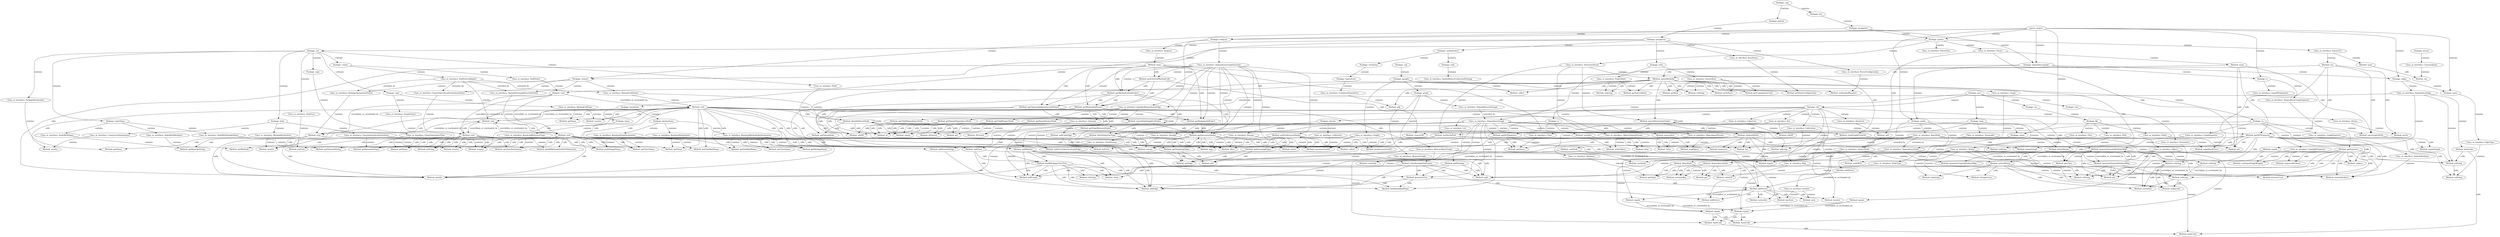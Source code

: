 strict digraph G {
  com [ label="Package: com" name="com" jgrapht_vertex_type="com.jwu.javaparser.dependencygraph.nodes.DependencyNode" id="com" type="PACKAGE" ];
  com_jwu [ label="Package: jwu" name="com.jwu" jgrapht_vertex_type="com.jwu.javaparser.dependencygraph.nodes.DependencyNode" id="com.jwu" type="PACKAGE" ];
  com_jwu_javaparser [ label="Package: javaparser" name="com.jwu.javaparser" jgrapht_vertex_type="com.jwu.javaparser.dependencygraph.nodes.DependencyNode" id="com.jwu.javaparser" type="PACKAGE" ];
  com_jwu_javaparser_parser [ label="Package: parser" name="com.jwu.javaparser.parser" jgrapht_vertex_type="com.jwu.javaparser.dependencygraph.nodes.DependencyNode" id="com.jwu.javaparser.parser" type="PACKAGE" ];
  parser_project [ label="parser_project" name="parser_project" jgrapht_vertex_type="com.jwu.javaparser.dependencygraph.nodes.ProjectNode" id="parser_id_0" ];
  com_jwu_javaparser_parser_ParserTest [ label="Class_or_interface: ParserTest" name="com.jwu.javaparser.parser.ParserTest" jgrapht_vertex_type="com.jwu.javaparser.dependencygraph.nodes.DependencyNode" id="com.jwu.javaparser.parser.ParserTest" type="CLASS_OR_INTERFACE" ];
  com_jwu_javaparser_analyser [ label="Package: analyser" name="com.jwu.javaparser.analyser" jgrapht_vertex_type="com.jwu.javaparser.dependencygraph.nodes.DependencyNode" id="com.jwu.javaparser.analyser" type="PACKAGE" ];
  java [ label="Package: java" name="java" jgrapht_vertex_type="com.jwu.javaparser.dependencygraph.nodes.DependencyNode" id="java" type="PACKAGE" ];
  java_util [ label="Package: util" name="java.util" jgrapht_vertex_type="com.jwu.javaparser.dependencygraph.nodes.DependencyNode" id="java.util" type="PACKAGE" ];
  java_util_Optional [ label="Class_or_interface: Optional" name="java.util.Optional" jgrapht_vertex_type="com.jwu.javaparser.dependencygraph.nodes.DependencyNode" id="java.util.Optional" type="CLASS_OR_INTERFACE" ];
  java_util_Optional_of [ label="Method: of" name="java.util.Optional.of" jgrapht_vertex_type="com.jwu.javaparser.dependencygraph.nodes.DependencyNode" id="java.util.Optional.of" type="METHOD" ];
  com_jwu_javaparser_analyser_QualifiedDependencyEdge [ label="Class_or_interface: QualifiedDependencyEdge" name="com.jwu.javaparser.analyser.QualifiedDependencyEdge" jgrapht_vertex_type="com.jwu.javaparser.dependencygraph.nodes.DependencyNode" id="com.jwu.javaparser.analyser.QualifiedDependencyEdge" type="CLASS_OR_INTERFACE" ];
  com_jwu_javaparser_analyser_QualifiedDependencyEdge_getParentDependencyNode [ label="Method: getParentDependencyNode" name="com.jwu.javaparser.analyser.QualifiedDependencyEdge.getParentDependencyNode" jgrapht_vertex_type="com.jwu.javaparser.dependencygraph.nodes.DependencyNode" id="com.jwu.javaparser.analyser.QualifiedDependencyEdge.getParentDependencyNode" type="METHOD" ];
  java_util_Optional_empty [ label="Method: empty" name="java.util.Optional.empty" jgrapht_vertex_type="com.jwu.javaparser.dependencygraph.nodes.DependencyNode" id="java.util.Optional.empty" type="METHOD" ];
  com_jwu_javaparser_analyser_QualifiedDependencyEdge_getParentProjectNode [ label="Method: getParentProjectNode" name="com.jwu.javaparser.analyser.QualifiedDependencyEdge.getParentProjectNode" jgrapht_vertex_type="com.jwu.javaparser.dependencygraph.nodes.DependencyNode" id="com.jwu.javaparser.analyser.QualifiedDependencyEdge.getParentProjectNode" type="METHOD" ];
  com_jwu_javaparser_analyser_QualifiedDependencyEdge_getChildDependencyNode [ label="Method: getChildDependencyNode" name="com.jwu.javaparser.analyser.QualifiedDependencyEdge.getChildDependencyNode" jgrapht_vertex_type="com.jwu.javaparser.dependencygraph.nodes.DependencyNode" id="com.jwu.javaparser.analyser.QualifiedDependencyEdge.getChildDependencyNode" type="METHOD" ];
  com_jwu_javaparser_analyser_QualifiedDependencyEdge_getChildProjectNode [ label="Method: getChildProjectNode" name="com.jwu.javaparser.analyser.QualifiedDependencyEdge.getChildProjectNode" jgrapht_vertex_type="com.jwu.javaparser.dependencygraph.nodes.DependencyNode" id="com.jwu.javaparser.analyser.QualifiedDependencyEdge.getChildProjectNode" type="METHOD" ];
  com_jwu_javaparser_dependencygraph [ label="Package: dependencygraph" name="com.jwu.javaparser.dependencygraph" jgrapht_vertex_type="com.jwu.javaparser.dependencygraph.nodes.DependencyNode" id="com.jwu.javaparser.dependencygraph" type="PACKAGE" ];
  com_jwu_javaparser_dependencygraph_edges [ label="Package: edges" name="com.jwu.javaparser.dependencygraph.edges" jgrapht_vertex_type="com.jwu.javaparser.dependencygraph.nodes.DependencyNode" id="com.jwu.javaparser.dependencygraph.edges" type="PACKAGE" ];
  com_jwu_javaparser_dependencygraph_edges_DependencyEdge [ label="Class_or_interface: DependencyEdge" name="com.jwu.javaparser.dependencygraph.edges.DependencyEdge" jgrapht_vertex_type="com.jwu.javaparser.dependencygraph.nodes.DependencyNode" id="com.jwu.javaparser.dependencygraph.edges.DependencyEdge" type="CLASS_OR_INTERFACE" ];
  com_jwu_javaparser_dependencygraph_edges_types [ label="Package: types" name="com.jwu.javaparser.dependencygraph.edges.types" jgrapht_vertex_type="com.jwu.javaparser.dependencygraph.nodes.DependencyNode" id="com.jwu.javaparser.dependencygraph.edges.types" type="PACKAGE" ];
  com_jwu_javaparser_parser_visitors [ label="Package: visitors" name="com.jwu.javaparser.parser.visitors" jgrapht_vertex_type="com.jwu.javaparser.dependencygraph.nodes.DependencyNode" id="com.jwu.javaparser.parser.visitors" type="PACKAGE" ];
  com_github [ label="Package: github" name="com.github" jgrapht_vertex_type="com.jwu.javaparser.dependencygraph.nodes.DependencyNode" id="com.github" type="PACKAGE" ];
  com_github_javaparser [ label="Package: javaparser" name="com.github.javaparser" jgrapht_vertex_type="com.jwu.javaparser.dependencygraph.nodes.DependencyNode" id="com.github.javaparser" type="PACKAGE" ];
  com_github_javaparser_ast [ label="Package: ast" name="com.github.javaparser.ast" jgrapht_vertex_type="com.jwu.javaparser.dependencygraph.nodes.DependencyNode" id="com.github.javaparser.ast" type="PACKAGE" ];
  com_github_javaparser_ast_Node [ label="Class_or_interface: Node" name="com.github.javaparser.ast.Node" jgrapht_vertex_type="com.jwu.javaparser.dependencygraph.nodes.DependencyNode" id="com.github.javaparser.ast.Node" type="CLASS_OR_INTERFACE" ];
  com_github_javaparser_ast_Node_getParentNode [ label="Method: getParentNode" name="com.github.javaparser.ast.Node.getParentNode" jgrapht_vertex_type="com.jwu.javaparser.dependencygraph.nodes.DependencyNode" id="com.github.javaparser.ast.Node.getParentNode" type="METHOD" ];
  com_jwu_javaparser_parser_visitors_MethodCallVisitor [ label="Class_or_interface: MethodCallVisitor" name="com.jwu.javaparser.parser.visitors.MethodCallVisitor" jgrapht_vertex_type="com.jwu.javaparser.dependencygraph.nodes.DependencyNode" id="com.jwu.javaparser.parser.visitors.MethodCallVisitor" type="CLASS_OR_INTERFACE" ];
  com_jwu_javaparser_parser_visitors_MethodCallVisitor_identifyParentNode [ label="Method: identifyParentNode" name="com.jwu.javaparser.parser.visitors.MethodCallVisitor.identifyParentNode" jgrapht_vertex_type="com.jwu.javaparser.dependencygraph.nodes.DependencyNode" id="com.jwu.javaparser.parser.visitors.MethodCallVisitor.identifyParentNode" type="METHOD" ];
  java_util_Optional_isPresent [ label="Method: isPresent" name="java.util.Optional.isPresent" jgrapht_vertex_type="com.jwu.javaparser.dependencygraph.nodes.DependencyNode" id="java.util.Optional.isPresent" type="METHOD" ];
  java_util_Optional_get [ label="Method: get" name="java.util.Optional.get" jgrapht_vertex_type="com.jwu.javaparser.dependencygraph.nodes.DependencyNode" id="java.util.Optional.get" type="METHOD" ];
  com_github_javaparser_ast_visitor [ label="Package: visitor" name="com.github.javaparser.ast.visitor" jgrapht_vertex_type="com.jwu.javaparser.dependencygraph.nodes.DependencyNode" id="com.github.javaparser.ast.visitor" type="PACKAGE" ];
  com_github_javaparser_ast_visitor_VoidVisitorAdapter [ label="Class_or_interface: VoidVisitorAdapter" name="com.github.javaparser.ast.visitor.VoidVisitorAdapter" jgrapht_vertex_type="com.jwu.javaparser.dependencygraph.nodes.DependencyNode" id="com.github.javaparser.ast.visitor.VoidVisitorAdapter" type="CLASS_OR_INTERFACE" ];
  com_github_javaparser_ast_visitor_VoidVisitorAdapter_visit [ label="Method: visit" name="com.github.javaparser.ast.visitor.VoidVisitorAdapter.visit" jgrapht_vertex_type="com.jwu.javaparser.dependencygraph.nodes.DependencyNode" id="com.github.javaparser.ast.visitor.VoidVisitorAdapter.visit" type="METHOD" ];
  com_jwu_javaparser_parser_visitors_MethodCallVisitor_visit [ label="Method: visit" name="com.jwu.javaparser.parser.visitors.MethodCallVisitor.visit" jgrapht_vertex_type="com.jwu.javaparser.dependencygraph.nodes.DependencyNode" id="com.jwu.javaparser.parser.visitors.MethodCallVisitor.visit" type="METHOD" ];
  java_io [ label="Package: io" name="java.io" jgrapht_vertex_type="com.jwu.javaparser.dependencygraph.nodes.DependencyNode" id="java.io" type="PACKAGE" ];
  java_io_PrintStream [ label="Class_or_interface: PrintStream" name="java.io.PrintStream" jgrapht_vertex_type="com.jwu.javaparser.dependencygraph.nodes.DependencyNode" id="java.io.PrintStream" type="CLASS_OR_INTERFACE" ];
  java_io_PrintStream_println [ label="Method: println" name="java.io.PrintStream.println" jgrapht_vertex_type="com.jwu.javaparser.dependencygraph.nodes.DependencyNode" id="java.io.PrintStream.println" type="METHOD" ];
  java_lang [ label="Package: lang" name="java.lang" jgrapht_vertex_type="com.jwu.javaparser.dependencygraph.nodes.DependencyNode" id="java.lang" type="PACKAGE" ];
  java_lang_Throwable [ label="Class_or_interface: Throwable" name="java.lang.Throwable" jgrapht_vertex_type="com.jwu.javaparser.dependencygraph.nodes.DependencyNode" id="java.lang.Throwable" type="CLASS_OR_INTERFACE" ];
  java_lang_Throwable_toString [ label="Method: toString" name="java.lang.Throwable.toString" jgrapht_vertex_type="com.jwu.javaparser.dependencygraph.nodes.DependencyNode" id="java.lang.Throwable.toString" type="METHOD" ];
  com_github_javaparser_ast_expr [ label="Package: expr" name="com.github.javaparser.ast.expr" jgrapht_vertex_type="com.jwu.javaparser.dependencygraph.nodes.DependencyNode" id="com.github.javaparser.ast.expr" type="PACKAGE" ];
  com_github_javaparser_ast_expr_MethodCallExpr [ label="Class_or_interface: MethodCallExpr" name="com.github.javaparser.ast.expr.MethodCallExpr" jgrapht_vertex_type="com.jwu.javaparser.dependencygraph.nodes.DependencyNode" id="com.github.javaparser.ast.expr.MethodCallExpr" type="CLASS_OR_INTERFACE" ];
  com_github_javaparser_ast_expr_MethodCallExpr_getName [ label="Method: getName" name="com.github.javaparser.ast.expr.MethodCallExpr.getName" jgrapht_vertex_type="com.jwu.javaparser.dependencygraph.nodes.DependencyNode" id="com.github.javaparser.ast.expr.MethodCallExpr.getName" type="METHOD" ];
  com_github_javaparser_ast_expr_MethodCallExpr_resolve [ label="Method: resolve" name="com.github.javaparser.ast.expr.MethodCallExpr.resolve" jgrapht_vertex_type="com.jwu.javaparser.dependencygraph.nodes.DependencyNode" id="com.github.javaparser.ast.expr.MethodCallExpr.resolve" type="METHOD" ];
  com_github_javaparser_resolution [ label="Package: resolution" name="com.github.javaparser.resolution" jgrapht_vertex_type="com.jwu.javaparser.dependencygraph.nodes.DependencyNode" id="com.github.javaparser.resolution" type="PACKAGE" ];
  com_github_javaparser_resolution_declarations [ label="Package: declarations" name="com.github.javaparser.resolution.declarations" jgrapht_vertex_type="com.jwu.javaparser.dependencygraph.nodes.DependencyNode" id="com.github.javaparser.resolution.declarations" type="PACKAGE" ];
  com_github_javaparser_resolution_declarations_ResolvedMethodLikeDeclaration [ label="Class_or_interface: ResolvedMethodLikeDeclaration" name="com.github.javaparser.resolution.declarations.ResolvedMethodLikeDeclaration" jgrapht_vertex_type="com.jwu.javaparser.dependencygraph.nodes.DependencyNode" id="com.github.javaparser.resolution.declarations.ResolvedMethodLikeDeclaration" type="CLASS_OR_INTERFACE" ];
  com_github_javaparser_resolution_declarations_ResolvedMethodLikeDeclaration_getQualifiedName [ label="Method: getQualifiedName" name="com.github.javaparser.resolution.declarations.ResolvedMethodLikeDeclaration.getQualifiedName" jgrapht_vertex_type="com.jwu.javaparser.dependencygraph.nodes.DependencyNode" id="com.github.javaparser.resolution.declarations.ResolvedMethodLikeDeclaration.getQualifiedName" type="METHOD" ];
  java_lang_Object [ label="Class_or_interface: Object" name="java.lang.Object" jgrapht_vertex_type="com.jwu.javaparser.dependencygraph.nodes.DependencyNode" id="java.lang.Object" type="CLASS_OR_INTERFACE" ];
  java_lang_Object_getClass [ label="Method: getClass" name="java.lang.Object.getClass" jgrapht_vertex_type="com.jwu.javaparser.dependencygraph.nodes.DependencyNode" id="java.lang.Object.getClass" type="METHOD" ];
  java_lang_Class [ label="Class_or_interface: Class" name="java.lang.Class" jgrapht_vertex_type="com.jwu.javaparser.dependencygraph.nodes.DependencyNode" id="java.lang.Class" type="CLASS_OR_INTERFACE" ];
  java_lang_Class_getName [ label="Method: getName" name="java.lang.Class.getName" jgrapht_vertex_type="com.jwu.javaparser.dependencygraph.nodes.DependencyNode" id="java.lang.Class.getName" type="METHOD" ];
  com_github_javaparser_resolution_declarations_ResolvedDeclaration [ label="Class_or_interface: ResolvedDeclaration" name="com.github.javaparser.resolution.declarations.ResolvedDeclaration" jgrapht_vertex_type="com.jwu.javaparser.dependencygraph.nodes.DependencyNode" id="com.github.javaparser.resolution.declarations.ResolvedDeclaration" type="CLASS_OR_INTERFACE" ];
  com_github_javaparser_resolution_declarations_ResolvedDeclaration_getName [ label="Method: getName" name="com.github.javaparser.resolution.declarations.ResolvedDeclaration.getName" jgrapht_vertex_type="com.jwu.javaparser.dependencygraph.nodes.DependencyNode" id="com.github.javaparser.resolution.declarations.ResolvedDeclaration.getName" type="METHOD" ];
  com_github_javaparser_resolution_declarations_ResolvedMethodLikeDeclaration_getClassName [ label="Method: getClassName" name="com.github.javaparser.resolution.declarations.ResolvedMethodLikeDeclaration.getClassName" jgrapht_vertex_type="com.jwu.javaparser.dependencygraph.nodes.DependencyNode" id="com.github.javaparser.resolution.declarations.ResolvedMethodLikeDeclaration.getClassName" type="METHOD" ];
  com_github_javaparser_resolution_declarations_ResolvedMethodLikeDeclaration_getPackageName [ label="Method: getPackageName" name="com.github.javaparser.resolution.declarations.ResolvedMethodLikeDeclaration.getPackageName" jgrapht_vertex_type="com.jwu.javaparser.dependencygraph.nodes.DependencyNode" id="com.github.javaparser.resolution.declarations.ResolvedMethodLikeDeclaration.getPackageName" type="METHOD" ];
  com_jwu_javaparser_dependencygraph_DependencyGraph [ label="Class_or_interface: DependencyGraph" name="com.jwu.javaparser.dependencygraph.DependencyGraph" jgrapht_vertex_type="com.jwu.javaparser.dependencygraph.nodes.DependencyNode" id="com.jwu.javaparser.dependencygraph.DependencyGraph" type="CLASS_OR_INTERFACE" ];
  com_jwu_javaparser_dependencygraph_DependencyGraph_addMethod [ label="Method: addMethod" name="com.jwu.javaparser.dependencygraph.DependencyGraph.addMethod" jgrapht_vertex_type="com.jwu.javaparser.dependencygraph.nodes.DependencyNode" id="com.jwu.javaparser.dependencygraph.DependencyGraph.addMethod" type="METHOD" ];
  com_github_javaparser_ast_body [ label="Package: body" name="com.github.javaparser.ast.body" jgrapht_vertex_type="com.jwu.javaparser.dependencygraph.nodes.DependencyNode" id="com.github.javaparser.ast.body" type="PACKAGE" ];
  com_github_javaparser_ast_body_ConstructorDeclaration [ label="Class_or_interface: ConstructorDeclaration" name="com.github.javaparser.ast.body.ConstructorDeclaration" jgrapht_vertex_type="com.jwu.javaparser.dependencygraph.nodes.DependencyNode" id="com.github.javaparser.ast.body.ConstructorDeclaration" type="CLASS_OR_INTERFACE" ];
  com_github_javaparser_ast_body_ConstructorDeclaration_resolve [ label="Method: resolve" name="com.github.javaparser.ast.body.ConstructorDeclaration.resolve" jgrapht_vertex_type="com.jwu.javaparser.dependencygraph.nodes.DependencyNode" id="com.github.javaparser.ast.body.ConstructorDeclaration.resolve" type="METHOD" ];
  com_jwu_javaparser_dependencygraph_DependencyGraph_addCallsEdge [ label="Method: addCallsEdge" name="com.jwu.javaparser.dependencygraph.DependencyGraph.addCallsEdge" jgrapht_vertex_type="com.jwu.javaparser.dependencygraph.nodes.DependencyNode" id="com.jwu.javaparser.dependencygraph.DependencyGraph.addCallsEdge" type="METHOD" ];
  com_github_javaparser_ast_body_ClassOrInterfaceDeclaration [ label="Class_or_interface: ClassOrInterfaceDeclaration" name="com.github.javaparser.ast.body.ClassOrInterfaceDeclaration" jgrapht_vertex_type="com.jwu.javaparser.dependencygraph.nodes.DependencyNode" id="com.github.javaparser.ast.body.ClassOrInterfaceDeclaration" type="CLASS_OR_INTERFACE" ];
  com_github_javaparser_ast_body_ClassOrInterfaceDeclaration_resolve [ label="Method: resolve" name="com.github.javaparser.ast.body.ClassOrInterfaceDeclaration.resolve" jgrapht_vertex_type="com.jwu.javaparser.dependencygraph.nodes.DependencyNode" id="com.github.javaparser.ast.body.ClassOrInterfaceDeclaration.resolve" type="METHOD" ];
  com_github_javaparser_resolution_declarations_ResolvedTypeDeclaration [ label="Class_or_interface: ResolvedTypeDeclaration" name="com.github.javaparser.resolution.declarations.ResolvedTypeDeclaration" jgrapht_vertex_type="com.jwu.javaparser.dependencygraph.nodes.DependencyNode" id="com.github.javaparser.resolution.declarations.ResolvedTypeDeclaration" type="CLASS_OR_INTERFACE" ];
  com_github_javaparser_resolution_declarations_ResolvedTypeDeclaration_getPackageName [ label="Method: getPackageName" name="com.github.javaparser.resolution.declarations.ResolvedTypeDeclaration.getPackageName" jgrapht_vertex_type="com.jwu.javaparser.dependencygraph.nodes.DependencyNode" id="com.github.javaparser.resolution.declarations.ResolvedTypeDeclaration.getPackageName" type="METHOD" ];
  com_github_javaparser_resolution_declarations_ResolvedTypeDeclaration_getClassName [ label="Method: getClassName" name="com.github.javaparser.resolution.declarations.ResolvedTypeDeclaration.getClassName" jgrapht_vertex_type="com.jwu.javaparser.dependencygraph.nodes.DependencyNode" id="com.github.javaparser.resolution.declarations.ResolvedTypeDeclaration.getClassName" type="METHOD" ];
  com_jwu_javaparser_dependencygraph_DependencyGraph_addClass [ label="Method: addClass" name="com.jwu.javaparser.dependencygraph.DependencyGraph.addClass" jgrapht_vertex_type="com.jwu.javaparser.dependencygraph.nodes.DependencyNode" id="com.jwu.javaparser.dependencygraph.DependencyGraph.addClass" type="METHOD" ];
  com_github_javaparser_resolution_declarations_ResolvedTypeDeclaration_getQualifiedName [ label="Method: getQualifiedName" name="com.github.javaparser.resolution.declarations.ResolvedTypeDeclaration.getQualifiedName" jgrapht_vertex_type="com.jwu.javaparser.dependencygraph.nodes.DependencyNode" id="com.github.javaparser.resolution.declarations.ResolvedTypeDeclaration.getQualifiedName" type="METHOD" ];
  com_github_javaparser_ast_body_MethodDeclaration [ label="Class_or_interface: MethodDeclaration" name="com.github.javaparser.ast.body.MethodDeclaration" jgrapht_vertex_type="com.jwu.javaparser.dependencygraph.nodes.DependencyNode" id="com.github.javaparser.ast.body.MethodDeclaration" type="CLASS_OR_INTERFACE" ];
  com_github_javaparser_ast_body_MethodDeclaration_resolve [ label="Method: resolve" name="com.github.javaparser.ast.body.MethodDeclaration.resolve" jgrapht_vertex_type="com.jwu.javaparser.dependencygraph.nodes.DependencyNode" id="com.github.javaparser.ast.body.MethodDeclaration.resolve" type="METHOD" ];
  java_util_Optional_ifPresent [ label="Method: ifPresent" name="java.util.Optional.ifPresent" jgrapht_vertex_type="com.jwu.javaparser.dependencygraph.nodes.DependencyNode" id="java.util.Optional.ifPresent" type="METHOD" ];
  com_github_javaparser_ast_visitor_VoidVisitor [ label="Class_or_interface: VoidVisitor" name="com.github.javaparser.ast.visitor.VoidVisitor" jgrapht_vertex_type="com.jwu.javaparser.dependencygraph.nodes.DependencyNode" id="com.github.javaparser.ast.visitor.VoidVisitor" type="CLASS_OR_INTERFACE" ];
  com_github_javaparser_ast_visitor_VoidVisitor_visit [ label="Method: visit" name="com.github.javaparser.ast.visitor.VoidVisitor.visit" jgrapht_vertex_type="com.jwu.javaparser.dependencygraph.nodes.DependencyNode" id="com.github.javaparser.ast.visitor.VoidVisitor.visit" type="METHOD" ];
  com_jwu_javaparser_parser_visitors_ClassOrInterfaceDeclarationVisitor [ label="Class_or_interface: ClassOrInterfaceDeclarationVisitor" name="com.jwu.javaparser.parser.visitors.ClassOrInterfaceDeclarationVisitor" jgrapht_vertex_type="com.jwu.javaparser.dependencygraph.nodes.DependencyNode" id="com.jwu.javaparser.parser.visitors.ClassOrInterfaceDeclarationVisitor" type="CLASS_OR_INTERFACE" ];
  com_jwu_javaparser_parser_visitors_ClassOrInterfaceDeclarationVisitor_visit [ label="Method: visit" name="com.jwu.javaparser.parser.visitors.ClassOrInterfaceDeclarationVisitor.visit" jgrapht_vertex_type="com.jwu.javaparser.dependencygraph.nodes.DependencyNode" id="com.jwu.javaparser.parser.visitors.ClassOrInterfaceDeclarationVisitor.visit" type="METHOD" ];
  com_github_javaparser_ast_nodeTypes [ label="Package: nodeTypes" name="com.github.javaparser.ast.nodeTypes" jgrapht_vertex_type="com.jwu.javaparser.dependencygraph.nodes.DependencyNode" id="com.github.javaparser.ast.nodeTypes" type="PACKAGE" ];
  com_github_javaparser_ast_nodeTypes_NodeWithSimpleName [ label="Class_or_interface: NodeWithSimpleName" name="com.github.javaparser.ast.nodeTypes.NodeWithSimpleName" jgrapht_vertex_type="com.jwu.javaparser.dependencygraph.nodes.DependencyNode" id="com.github.javaparser.ast.nodeTypes.NodeWithSimpleName" type="CLASS_OR_INTERFACE" ];
  com_github_javaparser_ast_nodeTypes_NodeWithSimpleName_getNameAsString [ label="Method: getNameAsString" name="com.github.javaparser.ast.nodeTypes.NodeWithSimpleName.getNameAsString" jgrapht_vertex_type="com.jwu.javaparser.dependencygraph.nodes.DependencyNode" id="com.github.javaparser.ast.nodeTypes.NodeWithSimpleName.getNameAsString" type="METHOD" ];
  com_github_javaparser_ast_body_ClassOrInterfaceDeclaration_getExtendedTypes [ label="Method: getExtendedTypes" name="com.github.javaparser.ast.body.ClassOrInterfaceDeclaration.getExtendedTypes" jgrapht_vertex_type="com.jwu.javaparser.dependencygraph.nodes.DependencyNode" id="com.github.javaparser.ast.body.ClassOrInterfaceDeclaration.getExtendedTypes" type="METHOD" ];
  com_github_javaparser_ast_type [ label="Package: type" name="com.github.javaparser.ast.type" jgrapht_vertex_type="com.jwu.javaparser.dependencygraph.nodes.DependencyNode" id="com.github.javaparser.ast.type" type="PACKAGE" ];
  com_github_javaparser_ast_type_ClassOrInterfaceType [ label="Class_or_interface: ClassOrInterfaceType" name="com.github.javaparser.ast.type.ClassOrInterfaceType" jgrapht_vertex_type="com.jwu.javaparser.dependencygraph.nodes.DependencyNode" id="com.github.javaparser.ast.type.ClassOrInterfaceType" type="CLASS_OR_INTERFACE" ];
  com_github_javaparser_ast_type_ClassOrInterfaceType_getName [ label="Method: getName" name="com.github.javaparser.ast.type.ClassOrInterfaceType.getName" jgrapht_vertex_type="com.jwu.javaparser.dependencygraph.nodes.DependencyNode" id="com.github.javaparser.ast.type.ClassOrInterfaceType.getName" type="METHOD" ];
  com_github_javaparser_ast_expr_SimpleName [ label="Class_or_interface: SimpleName" name="com.github.javaparser.ast.expr.SimpleName" jgrapht_vertex_type="com.jwu.javaparser.dependencygraph.nodes.DependencyNode" id="com.github.javaparser.ast.expr.SimpleName" type="CLASS_OR_INTERFACE" ];
  com_github_javaparser_ast_expr_SimpleName_asString [ label="Method: asString" name="com.github.javaparser.ast.expr.SimpleName.asString" jgrapht_vertex_type="com.jwu.javaparser.dependencygraph.nodes.DependencyNode" id="com.github.javaparser.ast.expr.SimpleName.asString" type="METHOD" ];
  com_github_javaparser_ast_type_ClassOrInterfaceType_resolve [ label="Method: resolve" name="com.github.javaparser.ast.type.ClassOrInterfaceType.resolve" jgrapht_vertex_type="com.jwu.javaparser.dependencygraph.nodes.DependencyNode" id="com.github.javaparser.ast.type.ClassOrInterfaceType.resolve" type="METHOD" ];
  com_github_javaparser_resolution_types [ label="Package: types" name="com.github.javaparser.resolution.types" jgrapht_vertex_type="com.jwu.javaparser.dependencygraph.nodes.DependencyNode" id="com.github.javaparser.resolution.types" type="PACKAGE" ];
  com_github_javaparser_resolution_types_ResolvedReferenceType [ label="Class_or_interface: ResolvedReferenceType" name="com.github.javaparser.resolution.types.ResolvedReferenceType" jgrapht_vertex_type="com.jwu.javaparser.dependencygraph.nodes.DependencyNode" id="com.github.javaparser.resolution.types.ResolvedReferenceType" type="CLASS_OR_INTERFACE" ];
  com_github_javaparser_resolution_types_ResolvedReferenceType_getTypeDeclaration [ label="Method: getTypeDeclaration" name="com.github.javaparser.resolution.types.ResolvedReferenceType.getTypeDeclaration" jgrapht_vertex_type="com.jwu.javaparser.dependencygraph.nodes.DependencyNode" id="com.github.javaparser.resolution.types.ResolvedReferenceType.getTypeDeclaration" type="METHOD" ];
  com_jwu_javaparser_dependencygraph_DependencyGraph_addExtendsEdge [ label="Method: addExtendsEdge" name="com.jwu.javaparser.dependencygraph.DependencyGraph.addExtendsEdge" jgrapht_vertex_type="com.jwu.javaparser.dependencygraph.nodes.DependencyNode" id="com.jwu.javaparser.dependencygraph.DependencyGraph.addExtendsEdge" type="METHOD" ];
  com_github_javaparser_ast_NodeList [ label="Class_or_interface: NodeList" name="com.github.javaparser.ast.NodeList" jgrapht_vertex_type="com.jwu.javaparser.dependencygraph.nodes.DependencyNode" id="com.github.javaparser.ast.NodeList" type="CLASS_OR_INTERFACE" ];
  com_github_javaparser_ast_NodeList_forEach [ label="Method: forEach" name="com.github.javaparser.ast.NodeList.forEach" jgrapht_vertex_type="com.jwu.javaparser.dependencygraph.nodes.DependencyNode" id="com.github.javaparser.ast.NodeList.forEach" type="METHOD" ];
  java_util_Collections [ label="Class_or_interface: Collections" name="java.util.Collections" jgrapht_vertex_type="com.jwu.javaparser.dependencygraph.nodes.DependencyNode" id="java.util.Collections" type="CLASS_OR_INTERFACE" ];
  java_util_Collections_emptyList [ label="Method: emptyList" name="java.util.Collections.emptyList" jgrapht_vertex_type="com.jwu.javaparser.dependencygraph.nodes.DependencyNode" id="java.util.Collections.emptyList" type="METHOD" ];
  com_jwu_javaparser_parser_DirectoryParser [ label="Class_or_interface: DirectoryParser" name="com.jwu.javaparser.parser.DirectoryParser" jgrapht_vertex_type="com.jwu.javaparser.dependencygraph.nodes.DependencyNode" id="com.jwu.javaparser.parser.DirectoryParser" type="CLASS_OR_INTERFACE" ];
  com_jwu_javaparser_parser_DirectoryParser_listJarsAtPath [ label="Method: listJarsAtPath" name="com.jwu.javaparser.parser.DirectoryParser.listJarsAtPath" jgrapht_vertex_type="com.jwu.javaparser.dependencygraph.nodes.DependencyNode" id="com.jwu.javaparser.parser.DirectoryParser.listJarsAtPath" type="METHOD" ];
  java_util_stream [ label="Package: stream" name="java.util.stream" jgrapht_vertex_type="com.jwu.javaparser.dependencygraph.nodes.DependencyNode" id="java.util.stream" type="PACKAGE" ];
  java_util_stream_Collectors [ label="Class_or_interface: Collectors" name="java.util.stream.Collectors" jgrapht_vertex_type="com.jwu.javaparser.dependencygraph.nodes.DependencyNode" id="java.util.stream.Collectors" type="CLASS_OR_INTERFACE" ];
  java_util_stream_Collectors_toList [ label="Method: toList" name="java.util.stream.Collectors.toList" jgrapht_vertex_type="com.jwu.javaparser.dependencygraph.nodes.DependencyNode" id="java.util.stream.Collectors.toList" type="METHOD" ];
  java_nio [ label="Package: nio" name="java.nio" jgrapht_vertex_type="com.jwu.javaparser.dependencygraph.nodes.DependencyNode" id="java.nio" type="PACKAGE" ];
  java_nio_file [ label="Package: file" name="java.nio.file" jgrapht_vertex_type="com.jwu.javaparser.dependencygraph.nodes.DependencyNode" id="java.nio.file" type="PACKAGE" ];
  java_nio_file_Path [ label="Class_or_interface: Path" name="java.nio.file.Path" jgrapht_vertex_type="com.jwu.javaparser.dependencygraph.nodes.DependencyNode" id="java.nio.file.Path" type="CLASS_OR_INTERFACE" ];
  java_nio_file_Path_toString [ label="Method: toString" name="java.nio.file.Path.toString" jgrapht_vertex_type="com.jwu.javaparser.dependencygraph.nodes.DependencyNode" id="java.nio.file.Path.toString" type="METHOD" ];
  java_lang_String [ label="Class_or_interface: String" name="java.lang.String" jgrapht_vertex_type="com.jwu.javaparser.dependencygraph.nodes.DependencyNode" id="java.lang.String" type="CLASS_OR_INTERFACE" ];
  java_lang_String_endsWith [ label="Method: endsWith" name="java.lang.String.endsWith" jgrapht_vertex_type="com.jwu.javaparser.dependencygraph.nodes.DependencyNode" id="java.lang.String.endsWith" type="METHOD" ];
  java_nio_file_Files [ label="Class_or_interface: Files" name="java.nio.file.Files" jgrapht_vertex_type="com.jwu.javaparser.dependencygraph.nodes.DependencyNode" id="java.nio.file.Files" type="CLASS_OR_INTERFACE" ];
  java_nio_file_Files_list [ label="Method: list" name="java.nio.file.Files.list" jgrapht_vertex_type="com.jwu.javaparser.dependencygraph.nodes.DependencyNode" id="java.nio.file.Files.list" type="METHOD" ];
  java_util_stream_Stream [ label="Class_or_interface: Stream" name="java.util.stream.Stream" jgrapht_vertex_type="com.jwu.javaparser.dependencygraph.nodes.DependencyNode" id="java.util.stream.Stream" type="CLASS_OR_INTERFACE" ];
  java_util_stream_Stream_filter [ label="Method: filter" name="java.util.stream.Stream.filter" jgrapht_vertex_type="com.jwu.javaparser.dependencygraph.nodes.DependencyNode" id="java.util.stream.Stream.filter" type="METHOD" ];
  java_util_stream_Stream_collect [ label="Method: collect" name="java.util.stream.Stream.collect" jgrapht_vertex_type="com.jwu.javaparser.dependencygraph.nodes.DependencyNode" id="java.util.stream.Stream.collect" type="METHOD" ];
  com_jwu_javaparser_parser_DirectoryParser_listDirsAtPath [ label="Method: listDirsAtPath" name="com.jwu.javaparser.parser.DirectoryParser.listDirsAtPath" jgrapht_vertex_type="com.jwu.javaparser.dependencygraph.nodes.DependencyNode" id="com.jwu.javaparser.parser.DirectoryParser.listDirsAtPath" type="METHOD" ];
  com_jwu_javaparser_parser_DirectoryParser_parseDirectoriesForJars [ label="Method: parseDirectoriesForJars" name="com.jwu.javaparser.parser.DirectoryParser.parseDirectoriesForJars" jgrapht_vertex_type="com.jwu.javaparser.dependencygraph.nodes.DependencyNode" id="com.jwu.javaparser.parser.DirectoryParser.parseDirectoriesForJars" type="METHOD" ];
  java_util_Collection [ label="Class_or_interface: Collection" name="java.util.Collection" jgrapht_vertex_type="com.jwu.javaparser.dependencygraph.nodes.DependencyNode" id="java.util.Collection" type="CLASS_OR_INTERFACE" ];
  java_util_Collection_addAll [ label="Method: addAll" name="java.util.Collection.addAll" jgrapht_vertex_type="com.jwu.javaparser.dependencygraph.nodes.DependencyNode" id="java.util.Collection.addAll" type="METHOD" ];
  com_github_javaparser_symbolsolver [ label="Package: symbolsolver" name="com.github.javaparser.symbolsolver" jgrapht_vertex_type="com.jwu.javaparser.dependencygraph.nodes.DependencyNode" id="com.github.javaparser.symbolsolver" type="PACKAGE" ];
  com_github_javaparser_symbolsolver_resolution [ label="Package: resolution" name="com.github.javaparser.symbolsolver.resolution" jgrapht_vertex_type="com.jwu.javaparser.dependencygraph.nodes.DependencyNode" id="com.github.javaparser.symbolsolver.resolution" type="PACKAGE" ];
  com_github_javaparser_symbolsolver_resolution_typesolvers [ label="Package: typesolvers" name="com.github.javaparser.symbolsolver.resolution.typesolvers" jgrapht_vertex_type="com.jwu.javaparser.dependencygraph.nodes.DependencyNode" id="com.github.javaparser.symbolsolver.resolution.typesolvers" type="PACKAGE" ];
  com_github_javaparser_symbolsolver_resolution_typesolvers_CombinedTypeSolver [ label="Class_or_interface: CombinedTypeSolver" name="com.github.javaparser.symbolsolver.resolution.typesolvers.CombinedTypeSolver" jgrapht_vertex_type="com.jwu.javaparser.dependencygraph.nodes.DependencyNode" id="com.github.javaparser.symbolsolver.resolution.typesolvers.CombinedTypeSolver" type="CLASS_OR_INTERFACE" ];
  com_github_javaparser_symbolsolver_resolution_typesolvers_CombinedTypeSolver_add [ label="Method: add" name="com.github.javaparser.symbolsolver.resolution.typesolvers.CombinedTypeSolver.add" jgrapht_vertex_type="com.jwu.javaparser.dependencygraph.nodes.DependencyNode" id="com.github.javaparser.symbolsolver.resolution.typesolvers.CombinedTypeSolver.add" type="METHOD" ];
  com_jwu_javaparser_parser_DirectoryParser_parseMethods [ label="Method: parseMethods" name="com.jwu.javaparser.parser.DirectoryParser.parseMethods" jgrapht_vertex_type="com.jwu.javaparser.dependencygraph.nodes.DependencyNode" id="com.jwu.javaparser.parser.DirectoryParser.parseMethods" type="METHOD" ];
  com_github_javaparser_symbolsolver_utils [ label="Package: utils" name="com.github.javaparser.symbolsolver.utils" jgrapht_vertex_type="com.jwu.javaparser.dependencygraph.nodes.DependencyNode" id="com.github.javaparser.symbolsolver.utils" type="PACKAGE" ];
  com_github_javaparser_symbolsolver_utils_SymbolSolverCollectionStrategy [ label="Class_or_interface: SymbolSolverCollectionStrategy" name="com.github.javaparser.symbolsolver.utils.SymbolSolverCollectionStrategy" jgrapht_vertex_type="com.jwu.javaparser.dependencygraph.nodes.DependencyNode" id="com.github.javaparser.symbolsolver.utils.SymbolSolverCollectionStrategy" type="CLASS_OR_INTERFACE" ];
  com_github_javaparser_symbolsolver_utils_SymbolSolverCollectionStrategy_collect [ label="Method: collect" name="com.github.javaparser.symbolsolver.utils.SymbolSolverCollectionStrategy.collect" jgrapht_vertex_type="com.jwu.javaparser.dependencygraph.nodes.DependencyNode" id="com.github.javaparser.symbolsolver.utils.SymbolSolverCollectionStrategy.collect" type="METHOD" ];
  com_github_javaparser_utils [ label="Package: utils" name="com.github.javaparser.utils" jgrapht_vertex_type="com.jwu.javaparser.dependencygraph.nodes.DependencyNode" id="com.github.javaparser.utils" type="PACKAGE" ];
  com_github_javaparser_utils_ProjectRoot [ label="Class_or_interface: ProjectRoot" name="com.github.javaparser.utils.ProjectRoot" jgrapht_vertex_type="com.jwu.javaparser.dependencygraph.nodes.DependencyNode" id="com.github.javaparser.utils.ProjectRoot" type="CLASS_OR_INTERFACE" ];
  com_github_javaparser_utils_ProjectRoot_toString [ label="Method: toString" name="com.github.javaparser.utils.ProjectRoot.toString" jgrapht_vertex_type="com.jwu.javaparser.dependencygraph.nodes.DependencyNode" id="com.github.javaparser.utils.ProjectRoot.toString" type="METHOD" ];
  com_github_javaparser_utils_SourceRoot [ label="Class_or_interface: SourceRoot" name="com.github.javaparser.utils.SourceRoot" jgrapht_vertex_type="com.jwu.javaparser.dependencygraph.nodes.DependencyNode" id="com.github.javaparser.utils.SourceRoot" type="CLASS_OR_INTERFACE" ];
  com_github_javaparser_utils_SourceRoot_toString [ label="Method: toString" name="com.github.javaparser.utils.SourceRoot.toString" jgrapht_vertex_type="com.jwu.javaparser.dependencygraph.nodes.DependencyNode" id="com.github.javaparser.utils.SourceRoot.toString" type="METHOD" ];
  com_github_javaparser_utils_SourceRoot_getRoot [ label="Method: getRoot" name="com.github.javaparser.utils.SourceRoot.getRoot" jgrapht_vertex_type="com.jwu.javaparser.dependencygraph.nodes.DependencyNode" id="com.github.javaparser.utils.SourceRoot.getRoot" type="METHOD" ];
  com_github_javaparser_utils_ProjectRoot_getSourceRoots [ label="Method: getSourceRoots" name="com.github.javaparser.utils.ProjectRoot.getSourceRoots" jgrapht_vertex_type="com.jwu.javaparser.dependencygraph.nodes.DependencyNode" id="com.github.javaparser.utils.ProjectRoot.getSourceRoots" type="METHOD" ];
  com_github_javaparser_JavaParser [ label="Class_or_interface: JavaParser" name="com.github.javaparser.JavaParser" jgrapht_vertex_type="com.jwu.javaparser.dependencygraph.nodes.DependencyNode" id="com.github.javaparser.JavaParser" type="CLASS_OR_INTERFACE" ];
  com_github_javaparser_JavaParser_getStaticConfiguration [ label="Method: getStaticConfiguration" name="com.github.javaparser.JavaParser.getStaticConfiguration" jgrapht_vertex_type="com.jwu.javaparser.dependencygraph.nodes.DependencyNode" id="com.github.javaparser.JavaParser.getStaticConfiguration" type="METHOD" ];
  com_github_javaparser_ParserConfiguration [ label="Class_or_interface: ParserConfiguration" name="com.github.javaparser.ParserConfiguration" jgrapht_vertex_type="com.jwu.javaparser.dependencygraph.nodes.DependencyNode" id="com.github.javaparser.ParserConfiguration" type="CLASS_OR_INTERFACE" ];
  com_github_javaparser_ParserConfiguration_setSymbolResolver [ label="Method: setSymbolResolver" name="com.github.javaparser.ParserConfiguration.setSymbolResolver" jgrapht_vertex_type="com.jwu.javaparser.dependencygraph.nodes.DependencyNode" id="com.github.javaparser.ParserConfiguration.setSymbolResolver" type="METHOD" ];
  com_github_javaparser_utils_SourceRoot_tryToParse [ label="Method: tryToParse" name="com.github.javaparser.utils.SourceRoot.tryToParse" jgrapht_vertex_type="com.jwu.javaparser.dependencygraph.nodes.DependencyNode" id="com.github.javaparser.utils.SourceRoot.tryToParse" type="METHOD" ];
  com_github_javaparser_utils_SourceRoot_getCompilationUnits [ label="Method: getCompilationUnits" name="com.github.javaparser.utils.SourceRoot.getCompilationUnits" jgrapht_vertex_type="com.jwu.javaparser.dependencygraph.nodes.DependencyNode" id="com.github.javaparser.utils.SourceRoot.getCompilationUnits" type="METHOD" ];
  com_jwu_javaparser_dependencygraph_nodes [ label="Package: nodes" name="com.jwu.javaparser.dependencygraph.nodes" jgrapht_vertex_type="com.jwu.javaparser.dependencygraph.nodes.DependencyNode" id="com.jwu.javaparser.dependencygraph.nodes" type="PACKAGE" ];
  java_util_Map [ label="Class_or_interface: Map" name="java.util.Map" jgrapht_vertex_type="com.jwu.javaparser.dependencygraph.nodes.DependencyNode" id="java.util.Map" type="CLASS_OR_INTERFACE" ];
  java_util_Map_containsKey [ label="Method: containsKey" name="java.util.Map.containsKey" jgrapht_vertex_type="com.jwu.javaparser.dependencygraph.nodes.DependencyNode" id="java.util.Map.containsKey" type="METHOD" ];
  com_jwu_javaparser_dependencygraph_nodes_DependencyNode [ label="Class_or_interface: DependencyNode" name="com.jwu.javaparser.dependencygraph.nodes.DependencyNode" jgrapht_vertex_type="com.jwu.javaparser.dependencygraph.nodes.DependencyNode" id="com.jwu.javaparser.dependencygraph.nodes.DependencyNode" type="CLASS_OR_INTERFACE" ];
  com_jwu_javaparser_dependencygraph_nodes_DependencyNode_DependencyNode [ label="Method: DependencyNode" name="com.jwu.javaparser.dependencygraph.nodes.DependencyNode.DependencyNode" jgrapht_vertex_type="com.jwu.javaparser.dependencygraph.nodes.DependencyNode" id="com.jwu.javaparser.dependencygraph.nodes.DependencyNode.DependencyNode" type="METHOD" ];
  java_util_Map_get [ label="Method: get" name="java.util.Map.get" jgrapht_vertex_type="com.jwu.javaparser.dependencygraph.nodes.DependencyNode" id="java.util.Map.get" type="METHOD" ];
  org [ label="Package: org" name="org" jgrapht_vertex_type="com.jwu.javaparser.dependencygraph.nodes.DependencyNode" id="org" type="PACKAGE" ];
  org_jgrapht [ label="Package: jgrapht" name="org.jgrapht" jgrapht_vertex_type="com.jwu.javaparser.dependencygraph.nodes.DependencyNode" id="org.jgrapht" type="PACKAGE" ];
  org_jgrapht_io [ label="Package: io" name="org.jgrapht.io" jgrapht_vertex_type="com.jwu.javaparser.dependencygraph.nodes.DependencyNode" id="org.jgrapht.io" type="PACKAGE" ];
  org_jgrapht_io_Attribute [ label="Class_or_interface: Attribute" name="org.jgrapht.io.Attribute" jgrapht_vertex_type="com.jwu.javaparser.dependencygraph.nodes.DependencyNode" id="org.jgrapht.io.Attribute" type="CLASS_OR_INTERFACE" ];
  org_jgrapht_io_Attribute_getValue [ label="Method: getValue" name="org.jgrapht.io.Attribute.getValue" jgrapht_vertex_type="com.jwu.javaparser.dependencygraph.nodes.DependencyNode" id="org.jgrapht.io.Attribute.getValue" type="METHOD" ];
  com_jwu_javaparser_dependencygraph_nodes_types [ label="Package: types" name="com.jwu.javaparser.dependencygraph.nodes.types" jgrapht_vertex_type="com.jwu.javaparser.dependencygraph.nodes.DependencyNode" id="com.jwu.javaparser.dependencygraph.nodes.types" type="PACKAGE" ];
  com_jwu_javaparser_dependencygraph_nodes_types_NodeType [ label="Class_or_interface: NodeType" name="com.jwu.javaparser.dependencygraph.nodes.types.NodeType" jgrapht_vertex_type="com.jwu.javaparser.dependencygraph.nodes.DependencyNode" id="com.jwu.javaparser.dependencygraph.nodes.types.NodeType" type="CLASS_OR_INTERFACE" ];
  com_jwu_javaparser_dependencygraph_nodes_types_NodeType_valueOf [ label="Method: valueOf" name="com.jwu.javaparser.dependencygraph.nodes.types.NodeType.valueOf" jgrapht_vertex_type="com.jwu.javaparser.dependencygraph.nodes.DependencyNode" id="com.jwu.javaparser.dependencygraph.nodes.types.NodeType.valueOf" type="METHOD" ];
  java_text [ label="Package: text" name="java.text" jgrapht_vertex_type="com.jwu.javaparser.dependencygraph.nodes.DependencyNode" id="java.text" type="PACKAGE" ];
  java_text_Normalizer [ label="Class_or_interface: Normalizer" name="java.text.Normalizer" jgrapht_vertex_type="com.jwu.javaparser.dependencygraph.nodes.DependencyNode" id="java.text.Normalizer" type="CLASS_OR_INTERFACE" ];
  java_text_Normalizer_normalize [ label="Method: normalize" name="java.text.Normalizer.normalize" jgrapht_vertex_type="com.jwu.javaparser.dependencygraph.nodes.DependencyNode" id="java.text.Normalizer.normalize" type="METHOD" ];
  com_jwu_javaparser_dependencygraph_nodes_DependencyNode_toString [ label="Method: toString" name="com.jwu.javaparser.dependencygraph.nodes.DependencyNode.toString" jgrapht_vertex_type="com.jwu.javaparser.dependencygraph.nodes.DependencyNode" id="com.jwu.javaparser.dependencygraph.nodes.DependencyNode.toString" type="METHOD" ];
  java_lang_String_replaceAll [ label="Method: replaceAll" name="java.lang.String.replaceAll" jgrapht_vertex_type="com.jwu.javaparser.dependencygraph.nodes.DependencyNode" id="java.lang.String.replaceAll" type="METHOD" ];
  com_jwu_javaparser_dependencygraph_nodes_types_NodeType_toString [ label="Method: toString" name="com.jwu.javaparser.dependencygraph.nodes.types.NodeType.toString" jgrapht_vertex_type="com.jwu.javaparser.dependencygraph.nodes.DependencyNode" id="com.jwu.javaparser.dependencygraph.nodes.types.NodeType.toString" type="METHOD" ];
  com_jwu_javaparser_dependencygraph_nodes_DependencyNode_prettyString [ label="Method: prettyString" name="com.jwu.javaparser.dependencygraph.nodes.DependencyNode.prettyString" jgrapht_vertex_type="com.jwu.javaparser.dependencygraph.nodes.DependencyNode" id="com.jwu.javaparser.dependencygraph.nodes.DependencyNode.prettyString" type="METHOD" ];
  java_lang_String_split [ label="Method: split" name="java.lang.String.split" jgrapht_vertex_type="com.jwu.javaparser.dependencygraph.nodes.DependencyNode" id="java.lang.String.split" type="METHOD" ];
  java_lang_String_substring [ label="Method: substring" name="java.lang.String.substring" jgrapht_vertex_type="com.jwu.javaparser.dependencygraph.nodes.DependencyNode" id="java.lang.String.substring" type="METHOD" ];
  java_lang_String_toUpperCase [ label="Method: toUpperCase" name="java.lang.String.toUpperCase" jgrapht_vertex_type="com.jwu.javaparser.dependencygraph.nodes.DependencyNode" id="java.lang.String.toUpperCase" type="METHOD" ];
  java_lang_String_toLowerCase [ label="Method: toLowerCase" name="java.lang.String.toLowerCase" jgrapht_vertex_type="com.jwu.javaparser.dependencygraph.nodes.DependencyNode" id="java.lang.String.toLowerCase" type="METHOD" ];
  java_lang_Object_hashCode [ label="Method: hashCode" name="java.lang.Object.hashCode" jgrapht_vertex_type="com.jwu.javaparser.dependencygraph.nodes.DependencyNode" id="java.lang.Object.hashCode" type="METHOD" ];
  com_jwu_javaparser_dependencygraph_nodes_DependencyNode_equals [ label="Method: equals" name="com.jwu.javaparser.dependencygraph.nodes.DependencyNode.equals" jgrapht_vertex_type="com.jwu.javaparser.dependencygraph.nodes.DependencyNode" id="com.jwu.javaparser.dependencygraph.nodes.DependencyNode.equals" type="METHOD" ];
  com_jwu_javaparser_dependencygraph_nodes_BaseNode [ label="Class_or_interface: BaseNode" name="com.jwu.javaparser.dependencygraph.nodes.BaseNode" jgrapht_vertex_type="com.jwu.javaparser.dependencygraph.nodes.DependencyNode" id="com.jwu.javaparser.dependencygraph.nodes.BaseNode" type="CLASS_OR_INTERFACE" ];
  com_jwu_javaparser_dependencygraph_nodes_BaseNode_hashCode [ label="Method: hashCode" name="com.jwu.javaparser.dependencygraph.nodes.BaseNode.hashCode" jgrapht_vertex_type="com.jwu.javaparser.dependencygraph.nodes.DependencyNode" id="com.jwu.javaparser.dependencygraph.nodes.BaseNode.hashCode" type="METHOD" ];
  com_jwu_javaparser_dependencygraph_nodes_BaseNode_generateExportAttributeMap [ label="Method: generateExportAttributeMap" name="com.jwu.javaparser.dependencygraph.nodes.BaseNode.generateExportAttributeMap" jgrapht_vertex_type="com.jwu.javaparser.dependencygraph.nodes.DependencyNode" id="com.jwu.javaparser.dependencygraph.nodes.BaseNode.generateExportAttributeMap" type="METHOD" ];
  com_jwu_javaparser_dependencygraph_nodes_DependencyNode_generateExportAttributeMap [ label="Method: generateExportAttributeMap" name="com.jwu.javaparser.dependencygraph.nodes.DependencyNode.generateExportAttributeMap" jgrapht_vertex_type="com.jwu.javaparser.dependencygraph.nodes.DependencyNode" id="com.jwu.javaparser.dependencygraph.nodes.DependencyNode.generateExportAttributeMap" type="METHOD" ];
  org_jgrapht_io_DefaultAttribute [ label="Class_or_interface: DefaultAttribute" name="org.jgrapht.io.DefaultAttribute" jgrapht_vertex_type="com.jwu.javaparser.dependencygraph.nodes.DependencyNode" id="org.jgrapht.io.DefaultAttribute" type="CLASS_OR_INTERFACE" ];
  org_jgrapht_io_DefaultAttribute_createAttribute [ label="Method: createAttribute" name="org.jgrapht.io.DefaultAttribute.createAttribute" jgrapht_vertex_type="com.jwu.javaparser.dependencygraph.nodes.DependencyNode" id="org.jgrapht.io.DefaultAttribute.createAttribute" type="METHOD" ];
  java_util_Map_put [ label="Method: put" name="java.util.Map.put" jgrapht_vertex_type="com.jwu.javaparser.dependencygraph.nodes.DependencyNode" id="java.util.Map.put" type="METHOD" ];
  com_jwu_javaparser_dependencygraph_nodes_BaseNode_castNode [ label="Method: castNode" name="com.jwu.javaparser.dependencygraph.nodes.BaseNode.castNode" jgrapht_vertex_type="com.jwu.javaparser.dependencygraph.nodes.DependencyNode" id="com.jwu.javaparser.dependencygraph.nodes.BaseNode.castNode" type="METHOD" ];
  com_jwu_javaparser_dependencygraph_nodes_DependencyNode_castNode [ label="Method: castNode" name="com.jwu.javaparser.dependencygraph.nodes.DependencyNode.castNode" jgrapht_vertex_type="com.jwu.javaparser.dependencygraph.nodes.DependencyNode" id="com.jwu.javaparser.dependencygraph.nodes.DependencyNode.castNode" type="METHOD" ];
  com_jwu_javaparser_dependencygraph_nodes_BaseNode_toString [ label="Method: toString" name="com.jwu.javaparser.dependencygraph.nodes.BaseNode.toString" jgrapht_vertex_type="com.jwu.javaparser.dependencygraph.nodes.DependencyNode" id="com.jwu.javaparser.dependencygraph.nodes.BaseNode.toString" type="METHOD" ];
  com_jwu_javaparser_dependencygraph_nodes_BaseNode_prettyString [ label="Method: prettyString" name="com.jwu.javaparser.dependencygraph.nodes.BaseNode.prettyString" jgrapht_vertex_type="com.jwu.javaparser.dependencygraph.nodes.DependencyNode" id="com.jwu.javaparser.dependencygraph.nodes.BaseNode.prettyString" type="METHOD" ];
  com_jwu_javaparser_dependencygraph_nodes_BaseNode_equals [ label="Method: equals" name="com.jwu.javaparser.dependencygraph.nodes.BaseNode.equals" jgrapht_vertex_type="com.jwu.javaparser.dependencygraph.nodes.DependencyNode" id="com.jwu.javaparser.dependencygraph.nodes.BaseNode.equals" type="METHOD" ];
  java_lang_Object_toString [ label="Method: toString" name="java.lang.Object.toString" jgrapht_vertex_type="com.jwu.javaparser.dependencygraph.nodes.DependencyNode" id="java.lang.Object.toString" type="METHOD" ];
  java_lang_Object_equals [ label="Method: equals" name="java.lang.Object.equals" jgrapht_vertex_type="com.jwu.javaparser.dependencygraph.nodes.DependencyNode" id="java.lang.Object.equals" type="METHOD" ];
  com_jwu_javaparser_dependencygraph_nodes_ProjectNode [ label="Class_or_interface: ProjectNode" name="com.jwu.javaparser.dependencygraph.nodes.ProjectNode" jgrapht_vertex_type="com.jwu.javaparser.dependencygraph.nodes.DependencyNode" id="com.jwu.javaparser.dependencygraph.nodes.ProjectNode" type="CLASS_OR_INTERFACE" ];
  com_jwu_javaparser_dependencygraph_nodes_ProjectNode_equals [ label="Method: equals" name="com.jwu.javaparser.dependencygraph.nodes.ProjectNode.equals" jgrapht_vertex_type="com.jwu.javaparser.dependencygraph.nodes.DependencyNode" id="com.jwu.javaparser.dependencygraph.nodes.ProjectNode.equals" type="METHOD" ];
  com_jwu_javaparser_dependencygraph_nodes_ProjectNode_generateExportAttributeMap [ label="Method: generateExportAttributeMap" name="com.jwu.javaparser.dependencygraph.nodes.ProjectNode.generateExportAttributeMap" jgrapht_vertex_type="com.jwu.javaparser.dependencygraph.nodes.DependencyNode" id="com.jwu.javaparser.dependencygraph.nodes.ProjectNode.generateExportAttributeMap" type="METHOD" ];
  com_jwu_javaparser_dependencygraph_nodes_ProjectNode_castNode [ label="Method: castNode" name="com.jwu.javaparser.dependencygraph.nodes.ProjectNode.castNode" jgrapht_vertex_type="com.jwu.javaparser.dependencygraph.nodes.DependencyNode" id="com.jwu.javaparser.dependencygraph.nodes.ProjectNode.castNode" type="METHOD" ];
  java_nio_file_Paths [ label="Class_or_interface: Paths" name="java.nio.file.Paths" jgrapht_vertex_type="com.jwu.javaparser.dependencygraph.nodes.DependencyNode" id="java.nio.file.Paths" type="CLASS_OR_INTERFACE" ];
  java_nio_file_Paths_get [ label="Method: get" name="java.nio.file.Paths.get" jgrapht_vertex_type="com.jwu.javaparser.dependencygraph.nodes.DependencyNode" id="java.nio.file.Paths.get" type="METHOD" ];
  com_jwu_javaparser_parser_Parser [ label="Class_or_interface: Parser" name="com.jwu.javaparser.parser.Parser" jgrapht_vertex_type="com.jwu.javaparser.dependencygraph.nodes.DependencyNode" id="com.jwu.javaparser.parser.Parser" type="CLASS_OR_INTERFACE" ];
  java_util_ArrayList [ label="Class_or_interface: ArrayList" name="java.util.ArrayList" jgrapht_vertex_type="com.jwu.javaparser.dependencygraph.nodes.DependencyNode" id="java.util.ArrayList" type="CLASS_OR_INTERFACE" ];
  java_util_ArrayList_add [ label="Method: add" name="java.util.ArrayList.add" jgrapht_vertex_type="com.jwu.javaparser.dependencygraph.nodes.DependencyNode" id="java.util.ArrayList.add" type="METHOD" ];
  com_jwu_javaparser_parser_Parser_main [ label="Method: main" name="com.jwu.javaparser.parser.Parser.main" jgrapht_vertex_type="com.jwu.javaparser.dependencygraph.nodes.DependencyNode" id="com.jwu.javaparser.parser.Parser.main" type="METHOD" ];
  com_jwu_javaparser_dependencygraph_DependencyGraph_getDOTExporter [ label="Method: getDOTExporter" name="com.jwu.javaparser.dependencygraph.DependencyGraph.getDOTExporter" jgrapht_vertex_type="com.jwu.javaparser.dependencygraph.nodes.DependencyNode" id="com.jwu.javaparser.dependencygraph.DependencyGraph.getDOTExporter" type="METHOD" ];
  com_jwu_javaparser_dependencygraph_DependencyGraph_saveGraphToFile [ label="Method: saveGraphToFile" name="com.jwu.javaparser.dependencygraph.DependencyGraph.saveGraphToFile" jgrapht_vertex_type="com.jwu.javaparser.dependencygraph.nodes.DependencyNode" id="com.jwu.javaparser.dependencygraph.DependencyGraph.saveGraphToFile" type="METHOD" ];
  com_jwu_javaparser_dependencygraph_nodes_BaseNode_BaseNode [ label="Method: BaseNode" name="com.jwu.javaparser.dependencygraph.nodes.BaseNode.BaseNode" jgrapht_vertex_type="com.jwu.javaparser.dependencygraph.nodes.DependencyNode" id="com.jwu.javaparser.dependencygraph.nodes.BaseNode.BaseNode" type="METHOD" ];
  java_lang_String_hashCode [ label="Method: hashCode" name="java.lang.String.hashCode" jgrapht_vertex_type="com.jwu.javaparser.dependencygraph.nodes.DependencyNode" id="java.lang.String.hashCode" type="METHOD" ];
  com_jwu_javaparser_dependencygraph_DependencyGraph_buildQualifiedName [ label="Method: buildQualifiedName" name="com.jwu.javaparser.dependencygraph.DependencyGraph.buildQualifiedName" jgrapht_vertex_type="com.jwu.javaparser.dependencygraph.nodes.DependencyNode" id="com.jwu.javaparser.dependencygraph.DependencyGraph.buildQualifiedName" type="METHOD" ];
  com_jwu_javaparser_dependencygraph_DependencyGraph_generateTree [ label="Method: generateTree" name="com.jwu.javaparser.dependencygraph.DependencyGraph.generateTree" jgrapht_vertex_type="com.jwu.javaparser.dependencygraph.nodes.DependencyNode" id="com.jwu.javaparser.dependencygraph.DependencyGraph.generateTree" type="METHOD" ];
  com_jwu_javaparser_dependencygraph_DependencyGraph_addVertex [ label="Method: addVertex" name="com.jwu.javaparser.dependencygraph.DependencyGraph.addVertex" jgrapht_vertex_type="com.jwu.javaparser.dependencygraph.nodes.DependencyNode" id="com.jwu.javaparser.dependencygraph.DependencyGraph.addVertex" type="METHOD" ];
  org_jgrapht_graph [ label="Package: graph" name="org.jgrapht.graph" jgrapht_vertex_type="com.jwu.javaparser.dependencygraph.nodes.DependencyNode" id="org.jgrapht.graph" type="PACKAGE" ];
  org_jgrapht_graph_AbstractBaseGraph [ label="Class_or_interface: AbstractBaseGraph" name="org.jgrapht.graph.AbstractBaseGraph" jgrapht_vertex_type="com.jwu.javaparser.dependencygraph.nodes.DependencyNode" id="org.jgrapht.graph.AbstractBaseGraph" type="CLASS_OR_INTERFACE" ];
  org_jgrapht_graph_AbstractBaseGraph_addEdge [ label="Method: addEdge" name="org.jgrapht.graph.AbstractBaseGraph.addEdge" jgrapht_vertex_type="com.jwu.javaparser.dependencygraph.nodes.DependencyNode" id="org.jgrapht.graph.AbstractBaseGraph.addEdge" type="METHOD" ];
  com_jwu_javaparser_dependencygraph_DependencyGraph_addPackage [ label="Method: addPackage" name="com.jwu.javaparser.dependencygraph.DependencyGraph.addPackage" jgrapht_vertex_type="com.jwu.javaparser.dependencygraph.nodes.DependencyNode" id="com.jwu.javaparser.dependencygraph.DependencyGraph.addPackage" type="METHOD" ];
  org_jgrapht_Graphs [ label="Class_or_interface: Graphs" name="org.jgrapht.Graphs" jgrapht_vertex_type="com.jwu.javaparser.dependencygraph.nodes.DependencyNode" id="org.jgrapht.Graphs" type="CLASS_OR_INTERFACE" ];
  org_jgrapht_Graphs_addGraph [ label="Method: addGraph" name="org.jgrapht.Graphs.addGraph" jgrapht_vertex_type="com.jwu.javaparser.dependencygraph.nodes.DependencyNode" id="org.jgrapht.Graphs.addGraph" type="METHOD" ];
  java_lang_Object_clone [ label="Method: clone" name="java.lang.Object.clone" jgrapht_vertex_type="com.jwu.javaparser.dependencygraph.nodes.DependencyNode" id="java.lang.Object.clone" type="METHOD" ];
  com_jwu_javaparser_dependencygraph_DependencyGraph_buildPackageClassTree [ label="Method: buildPackageClassTree" name="com.jwu.javaparser.dependencygraph.DependencyGraph.buildPackageClassTree" jgrapht_vertex_type="com.jwu.javaparser.dependencygraph.nodes.DependencyNode" id="com.jwu.javaparser.dependencygraph.DependencyGraph.buildPackageClassTree" type="METHOD" ];
  org_jgrapht_graph_AbstractGraph [ label="Class_or_interface: AbstractGraph" name="org.jgrapht.graph.AbstractGraph" jgrapht_vertex_type="com.jwu.javaparser.dependencygraph.nodes.DependencyNode" id="org.jgrapht.graph.AbstractGraph" type="CLASS_OR_INTERFACE" ];
  org_jgrapht_graph_AbstractGraph_toString [ label="Method: toString" name="org.jgrapht.graph.AbstractGraph.toString" jgrapht_vertex_type="com.jwu.javaparser.dependencygraph.nodes.DependencyNode" id="org.jgrapht.graph.AbstractGraph.toString" type="METHOD" ];
  com_jwu_javaparser_dependencygraph_DependencyGraph_claimPackageForProject [ label="Method: claimPackageForProject" name="com.jwu.javaparser.dependencygraph.DependencyGraph.claimPackageForProject" jgrapht_vertex_type="com.jwu.javaparser.dependencygraph.nodes.DependencyNode" id="com.jwu.javaparser.dependencygraph.DependencyGraph.claimPackageForProject" type="METHOD" ];
  org_jgrapht_graph_AbstractBaseGraph_addVertex [ label="Method: addVertex" name="org.jgrapht.graph.AbstractBaseGraph.addVertex" jgrapht_vertex_type="com.jwu.javaparser.dependencygraph.nodes.DependencyNode" id="org.jgrapht.graph.AbstractBaseGraph.addVertex" type="METHOD" ];
  com_jwu_javaparser_dependencygraph_DependencyGraph_addOverridesOverloadsEdge [ label="Method: addOverridesOverloadsEdge" name="com.jwu.javaparser.dependencygraph.DependencyGraph.addOverridesOverloadsEdge" jgrapht_vertex_type="com.jwu.javaparser.dependencygraph.nodes.DependencyNode" id="com.jwu.javaparser.dependencygraph.DependencyGraph.addOverridesOverloadsEdge" type="METHOD" ];
  org_jgrapht_graph_AbstractBaseGraph_vertexSet [ label="Method: vertexSet" name="org.jgrapht.graph.AbstractBaseGraph.vertexSet" jgrapht_vertex_type="com.jwu.javaparser.dependencygraph.nodes.DependencyNode" id="org.jgrapht.graph.AbstractBaseGraph.vertexSet" type="METHOD" ];
  java_util_Iterator [ label="Class_or_interface: Iterator" name="java.util.Iterator" jgrapht_vertex_type="com.jwu.javaparser.dependencygraph.nodes.DependencyNode" id="java.util.Iterator" type="CLASS_OR_INTERFACE" ];
  java_util_Iterator_next [ label="Method: next" name="java.util.Iterator.next" jgrapht_vertex_type="com.jwu.javaparser.dependencygraph.nodes.DependencyNode" id="java.util.Iterator.next" type="METHOD" ];
  java_util_Iterator_hasNext [ label="Method: hasNext" name="java.util.Iterator.hasNext" jgrapht_vertex_type="com.jwu.javaparser.dependencygraph.nodes.DependencyNode" id="java.util.Iterator.hasNext" type="METHOD" ];
  java_util_Set [ label="Class_or_interface: Set" name="java.util.Set" jgrapht_vertex_type="com.jwu.javaparser.dependencygraph.nodes.DependencyNode" id="java.util.Set" type="CLASS_OR_INTERFACE" ];
  java_util_Set_iterator [ label="Method: iterator" name="java.util.Set.iterator" jgrapht_vertex_type="com.jwu.javaparser.dependencygraph.nodes.DependencyNode" id="java.util.Set.iterator" type="METHOD" ];
  java_lang_String_replace [ label="Method: replace" name="java.lang.String.replace" jgrapht_vertex_type="com.jwu.javaparser.dependencygraph.nodes.DependencyNode" id="java.lang.String.replace" type="METHOD" ];
  com_jwu_javaparser_dependencygraph_edges_DependencyEdge_toString [ label="Method: toString" name="com.jwu.javaparser.dependencygraph.edges.DependencyEdge.toString" jgrapht_vertex_type="com.jwu.javaparser.dependencygraph.nodes.DependencyNode" id="com.jwu.javaparser.dependencygraph.edges.DependencyEdge.toString" type="METHOD" ];
  com_jwu_javaparser_dependencygraph_edges_types_EdgeType [ label="Class_or_interface: EdgeType" name="com.jwu.javaparser.dependencygraph.edges.types.EdgeType" jgrapht_vertex_type="com.jwu.javaparser.dependencygraph.nodes.DependencyNode" id="com.jwu.javaparser.dependencygraph.edges.types.EdgeType" type="CLASS_OR_INTERFACE" ];
  com_jwu_javaparser_dependencygraph_edges_types_EdgeType_toString [ label="Method: toString" name="com.jwu.javaparser.dependencygraph.edges.types.EdgeType.toString" jgrapht_vertex_type="com.jwu.javaparser.dependencygraph.nodes.DependencyNode" id="com.jwu.javaparser.dependencygraph.edges.types.EdgeType.toString" type="METHOD" ];
  com_jwu_javaparser_dependencygraph_DependencyGraph_getDOTImporter [ label="Method: getDOTImporter" name="com.jwu.javaparser.dependencygraph.DependencyGraph.getDOTImporter" jgrapht_vertex_type="com.jwu.javaparser.dependencygraph.nodes.DependencyNode" id="com.jwu.javaparser.dependencygraph.DependencyGraph.getDOTImporter" type="METHOD" ];
  java_lang_String_equals [ label="Method: equals" name="java.lang.String.equals" jgrapht_vertex_type="com.jwu.javaparser.dependencygraph.nodes.DependencyNode" id="java.lang.String.equals" type="METHOD" ];
  org_jgrapht_io_GraphExporter [ label="Class_or_interface: GraphExporter" name="org.jgrapht.io.GraphExporter" jgrapht_vertex_type="com.jwu.javaparser.dependencygraph.nodes.DependencyNode" id="org.jgrapht.io.GraphExporter" type="CLASS_OR_INTERFACE" ];
  org_jgrapht_io_GraphExporter_exportGraph [ label="Method: exportGraph" name="org.jgrapht.io.GraphExporter.exportGraph" jgrapht_vertex_type="com.jwu.javaparser.dependencygraph.nodes.DependencyNode" id="org.jgrapht.io.GraphExporter.exportGraph" type="METHOD" ];
  org_jgrapht_io_GraphImporter [ label="Class_or_interface: GraphImporter" name="org.jgrapht.io.GraphImporter" jgrapht_vertex_type="com.jwu.javaparser.dependencygraph.nodes.DependencyNode" id="org.jgrapht.io.GraphImporter" type="CLASS_OR_INTERFACE" ];
  org_jgrapht_io_GraphImporter_importGraph [ label="Method: importGraph" name="org.jgrapht.io.GraphImporter.importGraph" jgrapht_vertex_type="com.jwu.javaparser.dependencygraph.nodes.DependencyNode" id="org.jgrapht.io.GraphImporter.importGraph" type="METHOD" ];
  com_jwu_javaparser_dependencygraph_DependencyGraph_readGraphFromFile [ label="Method: readGraphFromFile" name="com.jwu.javaparser.dependencygraph.DependencyGraph.readGraphFromFile" jgrapht_vertex_type="com.jwu.javaparser.dependencygraph.nodes.DependencyNode" id="com.jwu.javaparser.dependencygraph.DependencyGraph.readGraphFromFile" type="METHOD" ];
  java_io_ObjectOutputStream [ label="Class_or_interface: ObjectOutputStream" name="java.io.ObjectOutputStream" jgrapht_vertex_type="com.jwu.javaparser.dependencygraph.nodes.DependencyNode" id="java.io.ObjectOutputStream" type="CLASS_OR_INTERFACE" ];
  java_io_ObjectOutputStream_writeObject [ label="Method: writeObject" name="java.io.ObjectOutputStream.writeObject" jgrapht_vertex_type="com.jwu.javaparser.dependencygraph.nodes.DependencyNode" id="java.io.ObjectOutputStream.writeObject" type="METHOD" ];
  com_jwu_javaparser_dependencygraph_DependencyGraph_serialize [ label="Method: serialize" name="com.jwu.javaparser.dependencygraph.DependencyGraph.serialize" jgrapht_vertex_type="com.jwu.javaparser.dependencygraph.nodes.DependencyNode" id="com.jwu.javaparser.dependencygraph.DependencyGraph.serialize" type="METHOD" ];
  java_io_ObjectOutputStream_close [ label="Method: close" name="java.io.ObjectOutputStream.close" jgrapht_vertex_type="com.jwu.javaparser.dependencygraph.nodes.DependencyNode" id="java.io.ObjectOutputStream.close" type="METHOD" ];
  java_io_ObjectInputStream [ label="Class_or_interface: ObjectInputStream" name="java.io.ObjectInputStream" jgrapht_vertex_type="com.jwu.javaparser.dependencygraph.nodes.DependencyNode" id="java.io.ObjectInputStream" type="CLASS_OR_INTERFACE" ];
  java_io_ObjectInputStream_readObject [ label="Method: readObject" name="java.io.ObjectInputStream.readObject" jgrapht_vertex_type="com.jwu.javaparser.dependencygraph.nodes.DependencyNode" id="java.io.ObjectInputStream.readObject" type="METHOD" ];
  com_jwu_javaparser_dependencygraph_DependencyGraph_deserialize [ label="Method: deserialize" name="com.jwu.javaparser.dependencygraph.DependencyGraph.deserialize" jgrapht_vertex_type="com.jwu.javaparser.dependencygraph.nodes.DependencyNode" id="com.jwu.javaparser.dependencygraph.DependencyGraph.deserialize" type="METHOD" ];
  java_io_ObjectInputStream_close [ label="Method: close" name="java.io.ObjectInputStream.close" jgrapht_vertex_type="com.jwu.javaparser.dependencygraph.nodes.DependencyNode" id="java.io.ObjectInputStream.close" type="METHOD" ];
  org_jgrapht_graph_DefaultDirectedGraph [ label="Class_or_interface: DefaultDirectedGraph" name="org.jgrapht.graph.DefaultDirectedGraph" jgrapht_vertex_type="com.jwu.javaparser.dependencygraph.nodes.DependencyNode" id="org.jgrapht.graph.DefaultDirectedGraph" type="CLASS_OR_INTERFACE" ];
  org_jgrapht_Graph [ label="Class_or_interface: Graph" name="org.jgrapht.Graph" jgrapht_vertex_type="com.jwu.javaparser.dependencygraph.nodes.DependencyNode" id="org.jgrapht.Graph" type="CLASS_OR_INTERFACE" ];
  org_jgrapht_Graph_addVertex [ label="Method: addVertex" name="org.jgrapht.Graph.addVertex" jgrapht_vertex_type="com.jwu.javaparser.dependencygraph.nodes.DependencyNode" id="org.jgrapht.Graph.addVertex" type="METHOD" ];
  com_jwu_javaparser_dependencygraph_io [ label="Package: io" name="com.jwu.javaparser.dependencygraph.io" jgrapht_vertex_type="com.jwu.javaparser.dependencygraph.nodes.DependencyNode" id="com.jwu.javaparser.dependencygraph.io" type="PACKAGE" ];
  com_jwu_javaparser_dependencygraph_io_DependencyGraphExporter [ label="Class_or_interface: DependencyGraphExporter" name="com.jwu.javaparser.dependencygraph.io.DependencyGraphExporter" jgrapht_vertex_type="com.jwu.javaparser.dependencygraph.nodes.DependencyNode" id="com.jwu.javaparser.dependencygraph.io.DependencyGraphExporter" type="CLASS_OR_INTERFACE" ];
  com_jwu_javaparser_dependencygraph_io_DependencyGraphExporter_getExporter [ label="Method: getExporter" name="com.jwu.javaparser.dependencygraph.io.DependencyGraphExporter.getExporter" jgrapht_vertex_type="com.jwu.javaparser.dependencygraph.nodes.DependencyNode" id="com.jwu.javaparser.dependencygraph.io.DependencyGraphExporter.getExporter" type="METHOD" ];
  org_jgrapht_io_GraphMLExporter [ label="Class_or_interface: GraphMLExporter" name="org.jgrapht.io.GraphMLExporter" jgrapht_vertex_type="com.jwu.javaparser.dependencygraph.nodes.DependencyNode" id="org.jgrapht.io.GraphMLExporter" type="CLASS_OR_INTERFACE" ];
  org_jgrapht_io_GraphMLExporter_setExportEdgeWeights [ label="Method: setExportEdgeWeights" name="org.jgrapht.io.GraphMLExporter.setExportEdgeWeights" jgrapht_vertex_type="com.jwu.javaparser.dependencygraph.nodes.DependencyNode" id="org.jgrapht.io.GraphMLExporter.setExportEdgeWeights" type="METHOD" ];
  org_jgrapht_io_GraphMLExporter_registerAttribute [ label="Method: registerAttribute" name="org.jgrapht.io.GraphMLExporter.registerAttribute" jgrapht_vertex_type="com.jwu.javaparser.dependencygraph.nodes.DependencyNode" id="org.jgrapht.io.GraphMLExporter.registerAttribute" type="METHOD" ];
  com_github_javaparser_ast_PackageDeclaration [ label="Class_or_interface: PackageDeclaration" name="com.github.javaparser.ast.PackageDeclaration" jgrapht_vertex_type="com.jwu.javaparser.dependencygraph.nodes.DependencyNode" id="com.github.javaparser.ast.PackageDeclaration" type="CLASS_OR_INTERFACE" ];
  com_github_javaparser_ast_PackageDeclaration_getName [ label="Method: getName" name="com.github.javaparser.ast.PackageDeclaration.getName" jgrapht_vertex_type="com.jwu.javaparser.dependencygraph.nodes.DependencyNode" id="com.github.javaparser.ast.PackageDeclaration.getName" type="METHOD" ];
  com_jwu_javaparser_parser_visitors_PackageDeclarationVisitor [ label="Class_or_interface: PackageDeclarationVisitor" name="com.jwu.javaparser.parser.visitors.PackageDeclarationVisitor" jgrapht_vertex_type="com.jwu.javaparser.dependencygraph.nodes.DependencyNode" id="com.jwu.javaparser.parser.visitors.PackageDeclarationVisitor" type="CLASS_OR_INTERFACE" ];
  com_jwu_javaparser_parser_visitors_PackageDeclarationVisitor_visit [ label="Method: visit" name="com.jwu.javaparser.parser.visitors.PackageDeclarationVisitor.visit" jgrapht_vertex_type="com.jwu.javaparser.dependencygraph.nodes.DependencyNode" id="com.jwu.javaparser.parser.visitors.PackageDeclarationVisitor.visit" type="METHOD" ];
  com_github_javaparser_ast_nodeTypes_NodeWithName [ label="Class_or_interface: NodeWithName" name="com.github.javaparser.ast.nodeTypes.NodeWithName" jgrapht_vertex_type="com.jwu.javaparser.dependencygraph.nodes.DependencyNode" id="com.github.javaparser.ast.nodeTypes.NodeWithName" type="CLASS_OR_INTERFACE" ];
  com_github_javaparser_ast_nodeTypes_NodeWithName_getNameAsString [ label="Method: getNameAsString" name="com.github.javaparser.ast.nodeTypes.NodeWithName.getNameAsString" jgrapht_vertex_type="com.jwu.javaparser.dependencygraph.nodes.DependencyNode" id="com.github.javaparser.ast.nodeTypes.NodeWithName.getNameAsString" type="METHOD" ];
  com_jwu_javaparser_dependencygraph_edges_DependencyEdge_hashCode [ label="Method: hashCode" name="com.jwu.javaparser.dependencygraph.edges.DependencyEdge.hashCode" jgrapht_vertex_type="com.jwu.javaparser.dependencygraph.nodes.DependencyNode" id="com.jwu.javaparser.dependencygraph.edges.DependencyEdge.hashCode" type="METHOD" ];
  com_jwu_javaparser_dependencygraph_edges_DependencyEdge_equals [ label="Method: equals" name="com.jwu.javaparser.dependencygraph.edges.DependencyEdge.equals" jgrapht_vertex_type="com.jwu.javaparser.dependencygraph.nodes.DependencyNode" id="com.jwu.javaparser.dependencygraph.edges.DependencyEdge.equals" type="METHOD" ];
  picocli [ label="Package: picocli" name="picocli" jgrapht_vertex_type="com.jwu.javaparser.dependencygraph.nodes.DependencyNode" id="picocli" type="PACKAGE" ];
  picocli_CommandLine [ label="Class_or_interface: CommandLine" name="picocli.CommandLine" jgrapht_vertex_type="com.jwu.javaparser.dependencygraph.nodes.DependencyNode" id="picocli.CommandLine" type="CLASS_OR_INTERFACE" ];
  picocli_CommandLine_run [ label="Method: run" name="picocli.CommandLine.run" jgrapht_vertex_type="com.jwu.javaparser.dependencygraph.nodes.DependencyNode" id="picocli.CommandLine.run" type="METHOD" ];
  com_jwu_javaparser_parser_ParserCLI [ label="Class_or_interface: ParserCLI" name="com.jwu.javaparser.parser.ParserCLI" jgrapht_vertex_type="com.jwu.javaparser.dependencygraph.nodes.DependencyNode" id="com.jwu.javaparser.parser.ParserCLI" type="CLASS_OR_INTERFACE" ];
  com_jwu_javaparser_parser_ParserCLI_main [ label="Method: main" name="com.jwu.javaparser.parser.ParserCLI.main" jgrapht_vertex_type="com.jwu.javaparser.dependencygraph.nodes.DependencyNode" id="com.jwu.javaparser.parser.ParserCLI.main" type="METHOD" ];
  java_lang_Throwable_printStackTrace [ label="Method: printStackTrace" name="java.lang.Throwable.printStackTrace" jgrapht_vertex_type="com.jwu.javaparser.dependencygraph.nodes.DependencyNode" id="java.lang.Throwable.printStackTrace" type="METHOD" ];
  com_jwu_javaparser_parser_ParserCLI_run [ label="Method: run" name="com.jwu.javaparser.parser.ParserCLI.run" jgrapht_vertex_type="com.jwu.javaparser.dependencygraph.nodes.DependencyNode" id="com.jwu.javaparser.parser.ParserCLI.run" type="METHOD" ];
  java_util_Arrays [ label="Class_or_interface: Arrays" name="java.util.Arrays" jgrapht_vertex_type="com.jwu.javaparser.dependencygraph.nodes.DependencyNode" id="java.util.Arrays" type="CLASS_OR_INTERFACE" ];
  java_util_Arrays_asList [ label="Method: asList" name="java.util.Arrays.asList" jgrapht_vertex_type="com.jwu.javaparser.dependencygraph.nodes.DependencyNode" id="java.util.Arrays.asList" type="METHOD" ];
  com_jwu_javaparser_analyser_DependencyGraphSearcher [ label="Class_or_interface: DependencyGraphSearcher" name="com.jwu.javaparser.analyser.DependencyGraphSearcher" jgrapht_vertex_type="com.jwu.javaparser.dependencygraph.nodes.DependencyNode" id="com.jwu.javaparser.analyser.DependencyGraphSearcher" type="CLASS_OR_INTERFACE" ];
  com_jwu_javaparser_analyser_DependencyGraphSearcher_filterNodesForType [ label="Method: filterNodesForType" name="com.jwu.javaparser.analyser.DependencyGraphSearcher.filterNodesForType" jgrapht_vertex_type="com.jwu.javaparser.dependencygraph.nodes.DependencyNode" id="com.jwu.javaparser.analyser.DependencyGraphSearcher.filterNodesForType" type="METHOD" ];
  java_util_Collection_stream [ label="Method: stream" name="java.util.Collection.stream" jgrapht_vertex_type="com.jwu.javaparser.dependencygraph.nodes.DependencyNode" id="java.util.Collection.stream" type="METHOD" ];
  java_util_stream_Stream_map [ label="Method: map" name="java.util.stream.Stream.map" jgrapht_vertex_type="com.jwu.javaparser.dependencygraph.nodes.DependencyNode" id="java.util.stream.Stream.map" type="METHOD" ];
  com_jwu_javaparser_analyser_DependencyGraphSearcher_getSuccessorNodes [ label="Method: getSuccessorNodes" name="com.jwu.javaparser.analyser.DependencyGraphSearcher.getSuccessorNodes" jgrapht_vertex_type="com.jwu.javaparser.dependencygraph.nodes.DependencyNode" id="com.jwu.javaparser.analyser.DependencyGraphSearcher.getSuccessorNodes" type="METHOD" ];
  com_jwu_javaparser_analyser_DependencyGraphSearcher_getPackagesInProject [ label="Method: getPackagesInProject" name="com.jwu.javaparser.analyser.DependencyGraphSearcher.getPackagesInProject" jgrapht_vertex_type="com.jwu.javaparser.dependencygraph.nodes.DependencyNode" id="com.jwu.javaparser.analyser.DependencyGraphSearcher.getPackagesInProject" type="METHOD" ];
  com_jwu_javaparser_analyser_DependencyGraphSearcher_searchSubGraphForNodes [ label="Method: searchSubGraphForNodes" name="com.jwu.javaparser.analyser.DependencyGraphSearcher.searchSubGraphForNodes" jgrapht_vertex_type="com.jwu.javaparser.dependencygraph.nodes.DependencyNode" id="com.jwu.javaparser.analyser.DependencyGraphSearcher.searchSubGraphForNodes" type="METHOD" ];
  java_util_Set_addAll [ label="Method: addAll" name="java.util.Set.addAll" jgrapht_vertex_type="com.jwu.javaparser.dependencygraph.nodes.DependencyNode" id="java.util.Set.addAll" type="METHOD" ];
  com_jwu_javaparser_analyser_DependencyGraphSearcher_getClassesAndInterfacesInProject [ label="Method: getClassesAndInterfacesInProject" name="com.jwu.javaparser.analyser.DependencyGraphSearcher.getClassesAndInterfacesInProject" jgrapht_vertex_type="com.jwu.javaparser.dependencygraph.nodes.DependencyNode" id="com.jwu.javaparser.analyser.DependencyGraphSearcher.getClassesAndInterfacesInProject" type="METHOD" ];
  java_lang_Iterable [ label="Class_or_interface: Iterable" name="java.lang.Iterable" jgrapht_vertex_type="com.jwu.javaparser.dependencygraph.nodes.DependencyNode" id="java.lang.Iterable" type="CLASS_OR_INTERFACE" ];
  java_lang_Iterable_forEach [ label="Method: forEach" name="java.lang.Iterable.forEach" jgrapht_vertex_type="com.jwu.javaparser.dependencygraph.nodes.DependencyNode" id="java.lang.Iterable.forEach" type="METHOD" ];
  com_jwu_javaparser_analyser_DependencyGraphSearcher_getMethodsInProject [ label="Method: getMethodsInProject" name="com.jwu.javaparser.analyser.DependencyGraphSearcher.getMethodsInProject" jgrapht_vertex_type="com.jwu.javaparser.dependencygraph.nodes.DependencyNode" id="com.jwu.javaparser.analyser.DependencyGraphSearcher.getMethodsInProject" type="METHOD" ];
  com_jwu_javaparser_analyser_DependencyGraphSearcher_getMethodCallsInProject [ label="Method: getMethodCallsInProject" name="com.jwu.javaparser.analyser.DependencyGraphSearcher.getMethodCallsInProject" jgrapht_vertex_type="com.jwu.javaparser.dependencygraph.nodes.DependencyNode" id="com.jwu.javaparser.analyser.DependencyGraphSearcher.getMethodCallsInProject" type="METHOD" ];
  com_jwu_javaparser_analyser_DependencyGraphSearcher_getExternalMethodCalls [ label="Method: getExternalMethodCalls" name="com.jwu.javaparser.analyser.DependencyGraphSearcher.getExternalMethodCalls" jgrapht_vertex_type="com.jwu.javaparser.dependencygraph.nodes.DependencyNode" id="com.jwu.javaparser.analyser.DependencyGraphSearcher.getExternalMethodCalls" type="METHOD" ];
  java_util_Set_removeAll [ label="Method: removeAll" name="java.util.Set.removeAll" jgrapht_vertex_type="com.jwu.javaparser.dependencygraph.nodes.DependencyNode" id="java.util.Set.removeAll" type="METHOD" ];
  org_jgrapht_graph_AbstractBaseGraph_getEdge [ label="Method: getEdge" name="org.jgrapht.graph.AbstractBaseGraph.getEdge" jgrapht_vertex_type="com.jwu.javaparser.dependencygraph.nodes.DependencyNode" id="org.jgrapht.graph.AbstractBaseGraph.getEdge" type="METHOD" ];
  com_jwu_javaparser_analyser_DependencyGraphSearcher_getEdgeBetweenNodes [ label="Method: getEdgeBetweenNodes" name="com.jwu.javaparser.analyser.DependencyGraphSearcher.getEdgeBetweenNodes" jgrapht_vertex_type="com.jwu.javaparser.dependencygraph.nodes.DependencyNode" id="com.jwu.javaparser.analyser.DependencyGraphSearcher.getEdgeBetweenNodes" type="METHOD" ];
  org_jgrapht_Graphs_successorListOf [ label="Method: successorListOf" name="org.jgrapht.Graphs.successorListOf" jgrapht_vertex_type="com.jwu.javaparser.dependencygraph.nodes.DependencyNode" id="org.jgrapht.Graphs.successorListOf" type="METHOD" ];
  org_jgrapht_Graphs_predecessorListOf [ label="Method: predecessorListOf" name="org.jgrapht.Graphs.predecessorListOf" jgrapht_vertex_type="com.jwu.javaparser.dependencygraph.nodes.DependencyNode" id="org.jgrapht.Graphs.predecessorListOf" type="METHOD" ];
  com_jwu_javaparser_analyser_DependencyGraphSearcher_getPredecessorNodes [ label="Method: getPredecessorNodes" name="com.jwu.javaparser.analyser.DependencyGraphSearcher.getPredecessorNodes" jgrapht_vertex_type="com.jwu.javaparser.dependencygraph.nodes.DependencyNode" id="com.jwu.javaparser.analyser.DependencyGraphSearcher.getPredecessorNodes" type="METHOD" ];
  com_jwu_javaparser_analyser_DependencyGraphSearcher_getOutgoingEdges [ label="Method: getOutgoingEdges" name="com.jwu.javaparser.analyser.DependencyGraphSearcher.getOutgoingEdges" jgrapht_vertex_type="com.jwu.javaparser.dependencygraph.nodes.DependencyNode" id="com.jwu.javaparser.analyser.DependencyGraphSearcher.getOutgoingEdges" type="METHOD" ];
  com_jwu_javaparser_analyser_DependencyGraphSearcher_getIncomingEdges [ label="Method: getIncomingEdges" name="com.jwu.javaparser.analyser.DependencyGraphSearcher.getIncomingEdges" jgrapht_vertex_type="com.jwu.javaparser.dependencygraph.nodes.DependencyNode" id="com.jwu.javaparser.analyser.DependencyGraphSearcher.getIncomingEdges" type="METHOD" ];
  java_util_List [ label="Class_or_interface: List" name="java.util.List" jgrapht_vertex_type="com.jwu.javaparser.dependencygraph.nodes.DependencyNode" id="java.util.List" type="CLASS_OR_INTERFACE" ];
  java_util_List_add [ label="Method: add" name="java.util.List.add" jgrapht_vertex_type="com.jwu.javaparser.dependencygraph.nodes.DependencyNode" id="java.util.List.add" type="METHOD" ];
  com_jwu_javaparser_parser_visitors_MethodOverloadOverrideVisitor [ label="Class_or_interface: MethodOverloadOverrideVisitor" name="com.jwu.javaparser.parser.visitors.MethodOverloadOverrideVisitor" jgrapht_vertex_type="com.jwu.javaparser.dependencygraph.nodes.DependencyNode" id="com.jwu.javaparser.parser.visitors.MethodOverloadOverrideVisitor" type="CLASS_OR_INTERFACE" ];
  com_jwu_javaparser_parser_visitors_MethodOverloadOverrideVisitor_visit [ label="Method: visit" name="com.jwu.javaparser.parser.visitors.MethodOverloadOverrideVisitor.visit" jgrapht_vertex_type="com.jwu.javaparser.dependencygraph.nodes.DependencyNode" id="com.jwu.javaparser.parser.visitors.MethodOverloadOverrideVisitor.visit" type="METHOD" ];
  com_github_javaparser_ast_nodeTypes_NodeWithMembers [ label="Class_or_interface: NodeWithMembers" name="com.github.javaparser.ast.nodeTypes.NodeWithMembers" jgrapht_vertex_type="com.jwu.javaparser.dependencygraph.nodes.DependencyNode" id="com.github.javaparser.ast.nodeTypes.NodeWithMembers" type="CLASS_OR_INTERFACE" ];
  com_github_javaparser_ast_nodeTypes_NodeWithMembers_getMethods [ label="Method: getMethods" name="com.github.javaparser.ast.nodeTypes.NodeWithMembers.getMethods" jgrapht_vertex_type="com.jwu.javaparser.dependencygraph.nodes.DependencyNode" id="com.github.javaparser.ast.nodeTypes.NodeWithMembers.getMethods" type="METHOD" ];
  com_github_javaparser_resolution_types_ResolvedReferenceType_getAllMethodsVisibleToInheritors [ label="Method: getAllMethodsVisibleToInheritors" name="com.github.javaparser.resolution.types.ResolvedReferenceType.getAllMethodsVisibleToInheritors" jgrapht_vertex_type="com.jwu.javaparser.dependencygraph.nodes.DependencyNode" id="com.github.javaparser.resolution.types.ResolvedReferenceType.getAllMethodsVisibleToInheritors" type="METHOD" ];
  com_jwu_javaparser_dependencygraph_io_GraphMLImporter [ label="Class_or_interface: GraphMLImporter" name="com.jwu.javaparser.dependencygraph.io.GraphMLImporter" jgrapht_vertex_type="com.jwu.javaparser.dependencygraph.nodes.DependencyNode" id="com.jwu.javaparser.dependencygraph.io.GraphMLImporter" type="CLASS_OR_INTERFACE" ];
  com_jwu_javaparser_analyser_Analyser [ label="Class_or_interface: Analyser" name="com.jwu.javaparser.analyser.Analyser" jgrapht_vertex_type="com.jwu.javaparser.dependencygraph.nodes.DependencyNode" id="com.jwu.javaparser.analyser.Analyser" type="CLASS_OR_INTERFACE" ];
  com_jwu_javaparser_analyser_Analyser_main [ label="Method: main" name="com.jwu.javaparser.analyser.Analyser.main" jgrapht_vertex_type="com.jwu.javaparser.dependencygraph.nodes.DependencyNode" id="com.jwu.javaparser.analyser.Analyser.main" type="METHOD" ];
  com -> com_jwu [ label="contains" type="CONTAINS" ];
  com_jwu -> com_jwu_javaparser [ label="contains" type="CONTAINS" ];
  com_jwu_javaparser -> com_jwu_javaparser_parser [ label="contains" type="CONTAINS" ];
  parser_project -> com_jwu_javaparser_parser [ label="contains" type="CONTAINS" ];
  com_jwu_javaparser_parser -> com_jwu_javaparser_parser_ParserTest [ label="contains" type="CONTAINS" ];
  com_jwu_javaparser -> com_jwu_javaparser_analyser [ label="contains" type="CONTAINS" ];
  parser_project -> com_jwu_javaparser_analyser [ label="contains" type="CONTAINS" ];
  java -> java_util [ label="contains" type="CONTAINS" ];
  java_util -> java_util_Optional [ label="contains" type="CONTAINS" ];
  java_util_Optional -> java_util_Optional_of [ label="contains" type="CONTAINS" ];
  com_jwu_javaparser_analyser -> com_jwu_javaparser_analyser_QualifiedDependencyEdge [ label="contains" type="CONTAINS" ];
  com_jwu_javaparser_analyser_QualifiedDependencyEdge -> com_jwu_javaparser_analyser_QualifiedDependencyEdge_getParentDependencyNode [ label="contains" type="CONTAINS" ];
  com_jwu_javaparser_analyser_QualifiedDependencyEdge_getParentDependencyNode -> java_util_Optional_of [ label="calls" type="CALLS" ];
  java_util_Optional -> java_util_Optional_empty [ label="contains" type="CONTAINS" ];
  com_jwu_javaparser_analyser_QualifiedDependencyEdge_getParentDependencyNode -> java_util_Optional_empty [ label="calls" type="CALLS" ];
  com_jwu_javaparser_analyser_QualifiedDependencyEdge -> com_jwu_javaparser_analyser_QualifiedDependencyEdge_getParentProjectNode [ label="contains" type="CONTAINS" ];
  com_jwu_javaparser_analyser_QualifiedDependencyEdge_getParentProjectNode -> java_util_Optional_of [ label="calls" type="CALLS" ];
  com_jwu_javaparser_analyser_QualifiedDependencyEdge_getParentProjectNode -> java_util_Optional_empty [ label="calls" type="CALLS" ];
  com_jwu_javaparser_analyser_QualifiedDependencyEdge -> com_jwu_javaparser_analyser_QualifiedDependencyEdge_getChildDependencyNode [ label="contains" type="CONTAINS" ];
  com_jwu_javaparser_analyser_QualifiedDependencyEdge_getChildDependencyNode -> java_util_Optional_of [ label="calls" type="CALLS" ];
  com_jwu_javaparser_analyser_QualifiedDependencyEdge_getChildDependencyNode -> java_util_Optional_empty [ label="calls" type="CALLS" ];
  com_jwu_javaparser_analyser_QualifiedDependencyEdge -> com_jwu_javaparser_analyser_QualifiedDependencyEdge_getChildProjectNode [ label="contains" type="CONTAINS" ];
  com_jwu_javaparser_analyser_QualifiedDependencyEdge_getChildProjectNode -> java_util_Optional_of [ label="calls" type="CALLS" ];
  com_jwu_javaparser_analyser_QualifiedDependencyEdge_getChildProjectNode -> java_util_Optional_empty [ label="calls" type="CALLS" ];
  com_jwu_javaparser -> com_jwu_javaparser_dependencygraph [ label="contains" type="CONTAINS" ];
  com_jwu_javaparser_dependencygraph -> com_jwu_javaparser_dependencygraph_edges [ label="contains" type="CONTAINS" ];
  com_jwu_javaparser_dependencygraph_edges -> com_jwu_javaparser_dependencygraph_edges_DependencyEdge [ label="contains" type="CONTAINS" ];
  com_jwu_javaparser_dependencygraph_edges_DependencyEdge -> com_jwu_javaparser_analyser_QualifiedDependencyEdge [ label="extended_by" type="EXTENDED_BY" ];
  com_jwu_javaparser_dependencygraph_edges -> com_jwu_javaparser_dependencygraph_edges_types [ label="contains" type="CONTAINS" ];
  parser_project -> com_jwu_javaparser_dependencygraph_edges_types [ label="contains" type="CONTAINS" ];
  com_jwu_javaparser_parser -> com_jwu_javaparser_parser_visitors [ label="contains" type="CONTAINS" ];
  parser_project -> com_jwu_javaparser_parser_visitors [ label="contains" type="CONTAINS" ];
  com -> com_github [ label="contains" type="CONTAINS" ];
  com_github -> com_github_javaparser [ label="contains" type="CONTAINS" ];
  com_github_javaparser -> com_github_javaparser_ast [ label="contains" type="CONTAINS" ];
  com_github_javaparser_ast -> com_github_javaparser_ast_Node [ label="contains" type="CONTAINS" ];
  com_github_javaparser_ast_Node -> com_github_javaparser_ast_Node_getParentNode [ label="contains" type="CONTAINS" ];
  com_jwu_javaparser_parser_visitors -> com_jwu_javaparser_parser_visitors_MethodCallVisitor [ label="contains" type="CONTAINS" ];
  com_jwu_javaparser_parser_visitors_MethodCallVisitor -> com_jwu_javaparser_parser_visitors_MethodCallVisitor_identifyParentNode [ label="contains" type="CONTAINS" ];
  com_jwu_javaparser_parser_visitors_MethodCallVisitor_identifyParentNode -> com_github_javaparser_ast_Node_getParentNode [ label="calls" type="CALLS" ];
  java_util_Optional -> java_util_Optional_isPresent [ label="contains" type="CONTAINS" ];
  com_jwu_javaparser_parser_visitors_MethodCallVisitor_identifyParentNode -> java_util_Optional_isPresent [ label="calls" type="CALLS" ];
  java_util_Optional -> java_util_Optional_get [ label="contains" type="CONTAINS" ];
  com_jwu_javaparser_parser_visitors_MethodCallVisitor_identifyParentNode -> java_util_Optional_get [ label="calls" type="CALLS" ];
  com_jwu_javaparser_parser_visitors_MethodCallVisitor_identifyParentNode -> java_util_Optional_of [ label="calls" type="CALLS" ];
  com_jwu_javaparser_parser_visitors_MethodCallVisitor_identifyParentNode -> com_jwu_javaparser_parser_visitors_MethodCallVisitor_identifyParentNode [ label="calls" type="CALLS" ];
  com_jwu_javaparser_parser_visitors_MethodCallVisitor_identifyParentNode -> java_util_Optional_empty [ label="calls" type="CALLS" ];
  com_github_javaparser_ast -> com_github_javaparser_ast_visitor [ label="contains" type="CONTAINS" ];
  com_github_javaparser_ast_visitor -> com_github_javaparser_ast_visitor_VoidVisitorAdapter [ label="contains" type="CONTAINS" ];
  com_github_javaparser_ast_visitor_VoidVisitorAdapter -> com_github_javaparser_ast_visitor_VoidVisitorAdapter_visit [ label="contains" type="CONTAINS" ];
  com_jwu_javaparser_parser_visitors_MethodCallVisitor -> com_jwu_javaparser_parser_visitors_MethodCallVisitor_visit [ label="contains" type="CONTAINS" ];
  com_jwu_javaparser_parser_visitors_MethodCallVisitor_visit -> com_github_javaparser_ast_visitor_VoidVisitorAdapter_visit [ label="calls" type="CALLS" ];
  java -> java_io [ label="contains" type="CONTAINS" ];
  java_io -> java_io_PrintStream [ label="contains" type="CONTAINS" ];
  java_io_PrintStream -> java_io_PrintStream_println [ label="contains" type="CONTAINS" ];
  com_jwu_javaparser_parser_visitors_MethodCallVisitor_visit -> java_io_PrintStream_println [ label="calls" type="CALLS" ];
  java -> java_lang [ label="contains" type="CONTAINS" ];
  java_lang -> java_lang_Throwable [ label="contains" type="CONTAINS" ];
  java_lang_Throwable -> java_lang_Throwable_toString [ label="contains" type="CONTAINS" ];
  com_jwu_javaparser_parser_visitors_MethodCallVisitor_visit -> java_lang_Throwable_toString [ label="calls" type="CALLS" ];
  com_github_javaparser_ast -> com_github_javaparser_ast_expr [ label="contains" type="CONTAINS" ];
  com_github_javaparser_ast_expr -> com_github_javaparser_ast_expr_MethodCallExpr [ label="contains" type="CONTAINS" ];
  com_github_javaparser_ast_expr_MethodCallExpr -> com_github_javaparser_ast_expr_MethodCallExpr_getName [ label="contains" type="CONTAINS" ];
  com_jwu_javaparser_parser_visitors_MethodCallVisitor_visit -> com_github_javaparser_ast_expr_MethodCallExpr_getName [ label="calls" type="CALLS" ];
  com_github_javaparser_ast_expr_MethodCallExpr -> com_github_javaparser_ast_expr_MethodCallExpr_resolve [ label="contains" type="CONTAINS" ];
  com_jwu_javaparser_parser_visitors_MethodCallVisitor_visit -> com_github_javaparser_ast_expr_MethodCallExpr_resolve [ label="calls" type="CALLS" ];
  com_github_javaparser -> com_github_javaparser_resolution [ label="contains" type="CONTAINS" ];
  com_github_javaparser_resolution -> com_github_javaparser_resolution_declarations [ label="contains" type="CONTAINS" ];
  com_github_javaparser_resolution_declarations -> com_github_javaparser_resolution_declarations_ResolvedMethodLikeDeclaration [ label="contains" type="CONTAINS" ];
  com_github_javaparser_resolution_declarations_ResolvedMethodLikeDeclaration -> com_github_javaparser_resolution_declarations_ResolvedMethodLikeDeclaration_getQualifiedName [ label="contains" type="CONTAINS" ];
  com_jwu_javaparser_parser_visitors_MethodCallVisitor_visit -> com_github_javaparser_resolution_declarations_ResolvedMethodLikeDeclaration_getQualifiedName [ label="calls" type="CALLS" ];
  java_lang -> java_lang_Object [ label="contains" type="CONTAINS" ];
  java_lang_Object -> java_lang_Object_getClass [ label="contains" type="CONTAINS" ];
  com_jwu_javaparser_parser_visitors_MethodCallVisitor_visit -> java_lang_Object_getClass [ label="calls" type="CALLS" ];
  java_lang -> java_lang_Class [ label="contains" type="CONTAINS" ];
  java_lang_Class -> java_lang_Class_getName [ label="contains" type="CONTAINS" ];
  com_jwu_javaparser_parser_visitors_MethodCallVisitor_visit -> java_lang_Class_getName [ label="calls" type="CALLS" ];
  com_github_javaparser_resolution_declarations -> com_github_javaparser_resolution_declarations_ResolvedDeclaration [ label="contains" type="CONTAINS" ];
  com_github_javaparser_resolution_declarations_ResolvedDeclaration -> com_github_javaparser_resolution_declarations_ResolvedDeclaration_getName [ label="contains" type="CONTAINS" ];
  com_jwu_javaparser_parser_visitors_MethodCallVisitor_visit -> com_github_javaparser_resolution_declarations_ResolvedDeclaration_getName [ label="calls" type="CALLS" ];
  com_github_javaparser_resolution_declarations_ResolvedMethodLikeDeclaration -> com_github_javaparser_resolution_declarations_ResolvedMethodLikeDeclaration_getClassName [ label="contains" type="CONTAINS" ];
  com_jwu_javaparser_parser_visitors_MethodCallVisitor_visit -> com_github_javaparser_resolution_declarations_ResolvedMethodLikeDeclaration_getClassName [ label="calls" type="CALLS" ];
  com_github_javaparser_resolution_declarations_ResolvedMethodLikeDeclaration -> com_github_javaparser_resolution_declarations_ResolvedMethodLikeDeclaration_getPackageName [ label="contains" type="CONTAINS" ];
  com_jwu_javaparser_parser_visitors_MethodCallVisitor_visit -> com_github_javaparser_resolution_declarations_ResolvedMethodLikeDeclaration_getPackageName [ label="calls" type="CALLS" ];
  com_jwu_javaparser_dependencygraph -> com_jwu_javaparser_dependencygraph_DependencyGraph [ label="contains" type="CONTAINS" ];
  com_jwu_javaparser_dependencygraph_DependencyGraph -> com_jwu_javaparser_dependencygraph_DependencyGraph_addMethod [ label="contains" type="CONTAINS" ];
  com_jwu_javaparser_parser_visitors_MethodCallVisitor_visit -> com_jwu_javaparser_dependencygraph_DependencyGraph_addMethod [ label="calls" type="CALLS" ];
  com_github_javaparser_ast -> com_github_javaparser_ast_body [ label="contains" type="CONTAINS" ];
  com_github_javaparser_ast_body -> com_github_javaparser_ast_body_ConstructorDeclaration [ label="contains" type="CONTAINS" ];
  com_github_javaparser_ast_body_ConstructorDeclaration -> com_github_javaparser_ast_body_ConstructorDeclaration_resolve [ label="contains" type="CONTAINS" ];
  com_jwu_javaparser_parser_visitors_MethodCallVisitor_visit -> com_github_javaparser_ast_body_ConstructorDeclaration_resolve [ label="calls" type="CALLS" ];
  com_jwu_javaparser_dependencygraph_DependencyGraph -> com_jwu_javaparser_dependencygraph_DependencyGraph_addCallsEdge [ label="contains" type="CONTAINS" ];
  com_jwu_javaparser_parser_visitors_MethodCallVisitor_visit -> com_jwu_javaparser_dependencygraph_DependencyGraph_addCallsEdge [ label="calls" type="CALLS" ];
  com_github_javaparser_ast_body -> com_github_javaparser_ast_body_ClassOrInterfaceDeclaration [ label="contains" type="CONTAINS" ];
  com_github_javaparser_ast_body_ClassOrInterfaceDeclaration -> com_github_javaparser_ast_body_ClassOrInterfaceDeclaration_resolve [ label="contains" type="CONTAINS" ];
  com_jwu_javaparser_parser_visitors_MethodCallVisitor_visit -> com_github_javaparser_ast_body_ClassOrInterfaceDeclaration_resolve [ label="calls" type="CALLS" ];
  com_github_javaparser_resolution_declarations -> com_github_javaparser_resolution_declarations_ResolvedTypeDeclaration [ label="contains" type="CONTAINS" ];
  com_github_javaparser_resolution_declarations_ResolvedTypeDeclaration -> com_github_javaparser_resolution_declarations_ResolvedTypeDeclaration_getPackageName [ label="contains" type="CONTAINS" ];
  com_jwu_javaparser_parser_visitors_MethodCallVisitor_visit -> com_github_javaparser_resolution_declarations_ResolvedTypeDeclaration_getPackageName [ label="calls" type="CALLS" ];
  com_github_javaparser_resolution_declarations_ResolvedTypeDeclaration -> com_github_javaparser_resolution_declarations_ResolvedTypeDeclaration_getClassName [ label="contains" type="CONTAINS" ];
  com_jwu_javaparser_parser_visitors_MethodCallVisitor_visit -> com_github_javaparser_resolution_declarations_ResolvedTypeDeclaration_getClassName [ label="calls" type="CALLS" ];
  com_jwu_javaparser_dependencygraph_DependencyGraph -> com_jwu_javaparser_dependencygraph_DependencyGraph_addClass [ label="contains" type="CONTAINS" ];
  com_jwu_javaparser_parser_visitors_MethodCallVisitor_visit -> com_jwu_javaparser_dependencygraph_DependencyGraph_addClass [ label="calls" type="CALLS" ];
  com_github_javaparser_resolution_declarations_ResolvedTypeDeclaration -> com_github_javaparser_resolution_declarations_ResolvedTypeDeclaration_getQualifiedName [ label="contains" type="CONTAINS" ];
  com_jwu_javaparser_parser_visitors_MethodCallVisitor_visit -> com_github_javaparser_resolution_declarations_ResolvedTypeDeclaration_getQualifiedName [ label="calls" type="CALLS" ];
  com_github_javaparser_ast_body -> com_github_javaparser_ast_body_MethodDeclaration [ label="contains" type="CONTAINS" ];
  com_github_javaparser_ast_body_MethodDeclaration -> com_github_javaparser_ast_body_MethodDeclaration_resolve [ label="contains" type="CONTAINS" ];
  com_jwu_javaparser_parser_visitors_MethodCallVisitor_visit -> com_github_javaparser_ast_body_MethodDeclaration_resolve [ label="calls" type="CALLS" ];
  com_jwu_javaparser_parser_visitors_MethodCallVisitor_visit -> com_jwu_javaparser_parser_visitors_MethodCallVisitor_identifyParentNode [ label="calls" type="CALLS" ];
  java_util_Optional -> java_util_Optional_ifPresent [ label="contains" type="CONTAINS" ];
  com_jwu_javaparser_parser_visitors_MethodCallVisitor_visit -> java_util_Optional_ifPresent [ label="calls" type="CALLS" ];
  com_github_javaparser_ast_visitor_VoidVisitorAdapter -> com_jwu_javaparser_parser_visitors_MethodCallVisitor [ label="extended_by" type="EXTENDED_BY" ];
  com_github_javaparser_ast_visitor_VoidVisitorAdapter_visit -> com_jwu_javaparser_parser_visitors_MethodCallVisitor_visit [ label="overridden_or_overloaded_by" type="OVERRIDDEN_OR_OVERLOADED_BY" ];
  com_github_javaparser_ast_visitor -> com_github_javaparser_ast_visitor_VoidVisitor [ label="contains" type="CONTAINS" ];
  com_github_javaparser_ast_visitor_VoidVisitor -> com_github_javaparser_ast_visitor_VoidVisitor_visit [ label="contains" type="CONTAINS" ];
  com_github_javaparser_ast_visitor_VoidVisitor_visit -> com_jwu_javaparser_parser_visitors_MethodCallVisitor_visit [ label="overridden_or_overloaded_by" type="OVERRIDDEN_OR_OVERLOADED_BY" ];
  com_jwu_javaparser_parser_visitors -> com_jwu_javaparser_parser_visitors_ClassOrInterfaceDeclarationVisitor [ label="contains" type="CONTAINS" ];
  com_jwu_javaparser_parser_visitors_ClassOrInterfaceDeclarationVisitor -> com_jwu_javaparser_parser_visitors_ClassOrInterfaceDeclarationVisitor_visit [ label="contains" type="CONTAINS" ];
  com_jwu_javaparser_parser_visitors_ClassOrInterfaceDeclarationVisitor_visit -> java_io_PrintStream_println [ label="calls" type="CALLS" ];
  com_jwu_javaparser_parser_visitors_ClassOrInterfaceDeclarationVisitor_visit -> com_github_javaparser_ast_visitor_VoidVisitorAdapter_visit [ label="calls" type="CALLS" ];
  com_github_javaparser_ast -> com_github_javaparser_ast_nodeTypes [ label="contains" type="CONTAINS" ];
  com_github_javaparser_ast_nodeTypes -> com_github_javaparser_ast_nodeTypes_NodeWithSimpleName [ label="contains" type="CONTAINS" ];
  com_github_javaparser_ast_nodeTypes_NodeWithSimpleName -> com_github_javaparser_ast_nodeTypes_NodeWithSimpleName_getNameAsString [ label="contains" type="CONTAINS" ];
  com_jwu_javaparser_parser_visitors_ClassOrInterfaceDeclarationVisitor_visit -> com_github_javaparser_ast_nodeTypes_NodeWithSimpleName_getNameAsString [ label="calls" type="CALLS" ];
  com_jwu_javaparser_parser_visitors_ClassOrInterfaceDeclarationVisitor_visit -> com_github_javaparser_ast_body_ClassOrInterfaceDeclaration_resolve [ label="calls" type="CALLS" ];
  com_jwu_javaparser_parser_visitors_ClassOrInterfaceDeclarationVisitor_visit -> com_github_javaparser_resolution_declarations_ResolvedTypeDeclaration_getPackageName [ label="calls" type="CALLS" ];
  com_jwu_javaparser_parser_visitors_ClassOrInterfaceDeclarationVisitor_visit -> com_github_javaparser_resolution_declarations_ResolvedTypeDeclaration_getClassName [ label="calls" type="CALLS" ];
  com_jwu_javaparser_parser_visitors_ClassOrInterfaceDeclarationVisitor_visit -> com_jwu_javaparser_dependencygraph_DependencyGraph_addClass [ label="calls" type="CALLS" ];
  com_github_javaparser_ast_body_ClassOrInterfaceDeclaration -> com_github_javaparser_ast_body_ClassOrInterfaceDeclaration_getExtendedTypes [ label="contains" type="CONTAINS" ];
  com_jwu_javaparser_parser_visitors_ClassOrInterfaceDeclarationVisitor_visit -> com_github_javaparser_ast_body_ClassOrInterfaceDeclaration_getExtendedTypes [ label="calls" type="CALLS" ];
  com_github_javaparser_ast -> com_github_javaparser_ast_type [ label="contains" type="CONTAINS" ];
  com_github_javaparser_ast_type -> com_github_javaparser_ast_type_ClassOrInterfaceType [ label="contains" type="CONTAINS" ];
  com_github_javaparser_ast_type_ClassOrInterfaceType -> com_github_javaparser_ast_type_ClassOrInterfaceType_getName [ label="contains" type="CONTAINS" ];
  com_jwu_javaparser_parser_visitors_ClassOrInterfaceDeclarationVisitor_visit -> com_github_javaparser_ast_type_ClassOrInterfaceType_getName [ label="calls" type="CALLS" ];
  com_github_javaparser_ast_expr -> com_github_javaparser_ast_expr_SimpleName [ label="contains" type="CONTAINS" ];
  com_github_javaparser_ast_expr_SimpleName -> com_github_javaparser_ast_expr_SimpleName_asString [ label="contains" type="CONTAINS" ];
  com_jwu_javaparser_parser_visitors_ClassOrInterfaceDeclarationVisitor_visit -> com_github_javaparser_ast_expr_SimpleName_asString [ label="calls" type="CALLS" ];
  com_github_javaparser_ast_type_ClassOrInterfaceType -> com_github_javaparser_ast_type_ClassOrInterfaceType_resolve [ label="contains" type="CONTAINS" ];
  com_jwu_javaparser_parser_visitors_ClassOrInterfaceDeclarationVisitor_visit -> com_github_javaparser_ast_type_ClassOrInterfaceType_resolve [ label="calls" type="CALLS" ];
  com_github_javaparser_resolution -> com_github_javaparser_resolution_types [ label="contains" type="CONTAINS" ];
  com_github_javaparser_resolution_types -> com_github_javaparser_resolution_types_ResolvedReferenceType [ label="contains" type="CONTAINS" ];
  com_github_javaparser_resolution_types_ResolvedReferenceType -> com_github_javaparser_resolution_types_ResolvedReferenceType_getTypeDeclaration [ label="contains" type="CONTAINS" ];
  com_jwu_javaparser_parser_visitors_ClassOrInterfaceDeclarationVisitor_visit -> com_github_javaparser_resolution_types_ResolvedReferenceType_getTypeDeclaration [ label="calls" type="CALLS" ];
  com_jwu_javaparser_dependencygraph_DependencyGraph -> com_jwu_javaparser_dependencygraph_DependencyGraph_addExtendsEdge [ label="contains" type="CONTAINS" ];
  com_jwu_javaparser_parser_visitors_ClassOrInterfaceDeclarationVisitor_visit -> com_jwu_javaparser_dependencygraph_DependencyGraph_addExtendsEdge [ label="calls" type="CALLS" ];
  com_github_javaparser_ast -> com_github_javaparser_ast_NodeList [ label="contains" type="CONTAINS" ];
  com_github_javaparser_ast_NodeList -> com_github_javaparser_ast_NodeList_forEach [ label="contains" type="CONTAINS" ];
  com_jwu_javaparser_parser_visitors_ClassOrInterfaceDeclarationVisitor_visit -> com_github_javaparser_ast_NodeList_forEach [ label="calls" type="CALLS" ];
  com_github_javaparser_ast_visitor_VoidVisitorAdapter -> com_jwu_javaparser_parser_visitors_ClassOrInterfaceDeclarationVisitor [ label="extended_by" type="EXTENDED_BY" ];
  com_github_javaparser_ast_visitor_VoidVisitorAdapter_visit -> com_jwu_javaparser_parser_visitors_ClassOrInterfaceDeclarationVisitor_visit [ label="overridden_or_overloaded_by" type="OVERRIDDEN_OR_OVERLOADED_BY" ];
  com_github_javaparser_ast_visitor_VoidVisitor_visit -> com_jwu_javaparser_parser_visitors_ClassOrInterfaceDeclarationVisitor_visit [ label="overridden_or_overloaded_by" type="OVERRIDDEN_OR_OVERLOADED_BY" ];
  java_util -> java_util_Collections [ label="contains" type="CONTAINS" ];
  java_util_Collections -> java_util_Collections_emptyList [ label="contains" type="CONTAINS" ];
  com_jwu_javaparser_parser -> com_jwu_javaparser_parser_DirectoryParser [ label="contains" type="CONTAINS" ];
  com_jwu_javaparser_parser_DirectoryParser -> com_jwu_javaparser_parser_DirectoryParser_listJarsAtPath [ label="contains" type="CONTAINS" ];
  com_jwu_javaparser_parser_DirectoryParser_listJarsAtPath -> java_util_Collections_emptyList [ label="calls" type="CALLS" ];
  java_util -> java_util_stream [ label="contains" type="CONTAINS" ];
  java_util_stream -> java_util_stream_Collectors [ label="contains" type="CONTAINS" ];
  java_util_stream_Collectors -> java_util_stream_Collectors_toList [ label="contains" type="CONTAINS" ];
  com_jwu_javaparser_parser_DirectoryParser_listJarsAtPath -> java_util_stream_Collectors_toList [ label="calls" type="CALLS" ];
  java -> java_nio [ label="contains" type="CONTAINS" ];
  java_nio -> java_nio_file [ label="contains" type="CONTAINS" ];
  java_nio_file -> java_nio_file_Path [ label="contains" type="CONTAINS" ];
  java_nio_file_Path -> java_nio_file_Path_toString [ label="contains" type="CONTAINS" ];
  com_jwu_javaparser_parser_DirectoryParser_listJarsAtPath -> java_nio_file_Path_toString [ label="calls" type="CALLS" ];
  java_lang -> java_lang_String [ label="contains" type="CONTAINS" ];
  java_lang_String -> java_lang_String_endsWith [ label="contains" type="CONTAINS" ];
  com_jwu_javaparser_parser_DirectoryParser_listJarsAtPath -> java_lang_String_endsWith [ label="calls" type="CALLS" ];
  java_nio_file -> java_nio_file_Files [ label="contains" type="CONTAINS" ];
  java_nio_file_Files -> java_nio_file_Files_list [ label="contains" type="CONTAINS" ];
  com_jwu_javaparser_parser_DirectoryParser_listJarsAtPath -> java_nio_file_Files_list [ label="calls" type="CALLS" ];
  java_util_stream -> java_util_stream_Stream [ label="contains" type="CONTAINS" ];
  java_util_stream_Stream -> java_util_stream_Stream_filter [ label="contains" type="CONTAINS" ];
  com_jwu_javaparser_parser_DirectoryParser_listJarsAtPath -> java_util_stream_Stream_filter [ label="calls" type="CALLS" ];
  java_util_stream_Stream -> java_util_stream_Stream_collect [ label="contains" type="CONTAINS" ];
  com_jwu_javaparser_parser_DirectoryParser_listJarsAtPath -> java_util_stream_Stream_collect [ label="calls" type="CALLS" ];
  com_jwu_javaparser_parser_DirectoryParser -> com_jwu_javaparser_parser_DirectoryParser_listDirsAtPath [ label="contains" type="CONTAINS" ];
  com_jwu_javaparser_parser_DirectoryParser_listDirsAtPath -> java_util_Collections_emptyList [ label="calls" type="CALLS" ];
  com_jwu_javaparser_parser_DirectoryParser_listDirsAtPath -> java_util_stream_Collectors_toList [ label="calls" type="CALLS" ];
  com_jwu_javaparser_parser_DirectoryParser_listDirsAtPath -> java_nio_file_Files_list [ label="calls" type="CALLS" ];
  com_jwu_javaparser_parser_DirectoryParser_listDirsAtPath -> java_util_stream_Stream_filter [ label="calls" type="CALLS" ];
  com_jwu_javaparser_parser_DirectoryParser_listDirsAtPath -> java_util_stream_Stream_collect [ label="calls" type="CALLS" ];
  com_jwu_javaparser_parser_DirectoryParser -> com_jwu_javaparser_parser_DirectoryParser_parseDirectoriesForJars [ label="contains" type="CONTAINS" ];
  com_jwu_javaparser_parser_DirectoryParser_parseDirectoriesForJars -> com_jwu_javaparser_parser_DirectoryParser_listJarsAtPath [ label="calls" type="CALLS" ];
  com_jwu_javaparser_parser_DirectoryParser_parseDirectoriesForJars -> com_jwu_javaparser_parser_DirectoryParser_listDirsAtPath [ label="calls" type="CALLS" ];
  com_jwu_javaparser_parser_DirectoryParser_parseDirectoriesForJars -> com_jwu_javaparser_parser_DirectoryParser_parseDirectoriesForJars [ label="calls" type="CALLS" ];
  java_util -> java_util_Collection [ label="contains" type="CONTAINS" ];
  java_util_Collection -> java_util_Collection_addAll [ label="contains" type="CONTAINS" ];
  com_jwu_javaparser_parser_DirectoryParser_parseDirectoriesForJars -> java_util_Collection_addAll [ label="calls" type="CALLS" ];
  com_github_javaparser -> com_github_javaparser_symbolsolver [ label="contains" type="CONTAINS" ];
  com_github_javaparser_symbolsolver -> com_github_javaparser_symbolsolver_resolution [ label="contains" type="CONTAINS" ];
  com_github_javaparser_symbolsolver_resolution -> com_github_javaparser_symbolsolver_resolution_typesolvers [ label="contains" type="CONTAINS" ];
  com_github_javaparser_symbolsolver_resolution_typesolvers -> com_github_javaparser_symbolsolver_resolution_typesolvers_CombinedTypeSolver [ label="contains" type="CONTAINS" ];
  com_github_javaparser_symbolsolver_resolution_typesolvers_CombinedTypeSolver -> com_github_javaparser_symbolsolver_resolution_typesolvers_CombinedTypeSolver_add [ label="contains" type="CONTAINS" ];
  com_jwu_javaparser_parser_DirectoryParser -> com_jwu_javaparser_parser_DirectoryParser_parseMethods [ label="contains" type="CONTAINS" ];
  com_jwu_javaparser_parser_DirectoryParser_parseMethods -> com_github_javaparser_symbolsolver_resolution_typesolvers_CombinedTypeSolver_add [ label="calls" type="CALLS" ];
  com_jwu_javaparser_parser_DirectoryParser_parseMethods -> java_nio_file_Path_toString [ label="calls" type="CALLS" ];
  com_jwu_javaparser_parser_DirectoryParser_parseMethods -> java_io_PrintStream_println [ label="calls" type="CALLS" ];
  com_jwu_javaparser_parser_DirectoryParser_parseMethods -> com_jwu_javaparser_parser_DirectoryParser_parseDirectoriesForJars [ label="calls" type="CALLS" ];
  com_github_javaparser_symbolsolver -> com_github_javaparser_symbolsolver_utils [ label="contains" type="CONTAINS" ];
  com_github_javaparser_symbolsolver_utils -> com_github_javaparser_symbolsolver_utils_SymbolSolverCollectionStrategy [ label="contains" type="CONTAINS" ];
  com_github_javaparser_symbolsolver_utils_SymbolSolverCollectionStrategy -> com_github_javaparser_symbolsolver_utils_SymbolSolverCollectionStrategy_collect [ label="contains" type="CONTAINS" ];
  com_jwu_javaparser_parser_DirectoryParser_parseMethods -> com_github_javaparser_symbolsolver_utils_SymbolSolverCollectionStrategy_collect [ label="calls" type="CALLS" ];
  com_github_javaparser -> com_github_javaparser_utils [ label="contains" type="CONTAINS" ];
  com_github_javaparser_utils -> com_github_javaparser_utils_ProjectRoot [ label="contains" type="CONTAINS" ];
  com_github_javaparser_utils_ProjectRoot -> com_github_javaparser_utils_ProjectRoot_toString [ label="contains" type="CONTAINS" ];
  com_jwu_javaparser_parser_DirectoryParser_parseMethods -> com_github_javaparser_utils_ProjectRoot_toString [ label="calls" type="CALLS" ];
  com_github_javaparser_utils -> com_github_javaparser_utils_SourceRoot [ label="contains" type="CONTAINS" ];
  com_github_javaparser_utils_SourceRoot -> com_github_javaparser_utils_SourceRoot_toString [ label="contains" type="CONTAINS" ];
  com_jwu_javaparser_parser_DirectoryParser_parseMethods -> com_github_javaparser_utils_SourceRoot_toString [ label="calls" type="CALLS" ];
  com_github_javaparser_utils_SourceRoot -> com_github_javaparser_utils_SourceRoot_getRoot [ label="contains" type="CONTAINS" ];
  com_jwu_javaparser_parser_DirectoryParser_parseMethods -> com_github_javaparser_utils_SourceRoot_getRoot [ label="calls" type="CALLS" ];
  com_github_javaparser_utils_ProjectRoot -> com_github_javaparser_utils_ProjectRoot_getSourceRoots [ label="contains" type="CONTAINS" ];
  com_jwu_javaparser_parser_DirectoryParser_parseMethods -> com_github_javaparser_utils_ProjectRoot_getSourceRoots [ label="calls" type="CALLS" ];
  com_github_javaparser -> com_github_javaparser_JavaParser [ label="contains" type="CONTAINS" ];
  com_github_javaparser_JavaParser -> com_github_javaparser_JavaParser_getStaticConfiguration [ label="contains" type="CONTAINS" ];
  com_jwu_javaparser_parser_DirectoryParser_parseMethods -> com_github_javaparser_JavaParser_getStaticConfiguration [ label="calls" type="CALLS" ];
  com_github_javaparser -> com_github_javaparser_ParserConfiguration [ label="contains" type="CONTAINS" ];
  com_github_javaparser_ParserConfiguration -> com_github_javaparser_ParserConfiguration_setSymbolResolver [ label="contains" type="CONTAINS" ];
  com_jwu_javaparser_parser_DirectoryParser_parseMethods -> com_github_javaparser_ParserConfiguration_setSymbolResolver [ label="calls" type="CALLS" ];
  com_github_javaparser_utils_SourceRoot -> com_github_javaparser_utils_SourceRoot_tryToParse [ label="contains" type="CONTAINS" ];
  com_jwu_javaparser_parser_DirectoryParser_parseMethods -> com_github_javaparser_utils_SourceRoot_tryToParse [ label="calls" type="CALLS" ];
  com_jwu_javaparser_parser_DirectoryParser_parseMethods -> com_github_javaparser_ast_visitor_VoidVisitor_visit [ label="calls" type="CALLS" ];
  com_github_javaparser_utils_SourceRoot -> com_github_javaparser_utils_SourceRoot_getCompilationUnits [ label="contains" type="CONTAINS" ];
  com_jwu_javaparser_parser_DirectoryParser_parseMethods -> com_github_javaparser_utils_SourceRoot_getCompilationUnits [ label="calls" type="CALLS" ];
  com_jwu_javaparser_dependencygraph -> com_jwu_javaparser_dependencygraph_nodes [ label="contains" type="CONTAINS" ];
  parser_project -> com_jwu_javaparser_dependencygraph_nodes [ label="contains" type="CONTAINS" ];
  java_util -> java_util_Map [ label="contains" type="CONTAINS" ];
  java_util_Map -> java_util_Map_containsKey [ label="contains" type="CONTAINS" ];
  com_jwu_javaparser_dependencygraph_nodes -> com_jwu_javaparser_dependencygraph_nodes_DependencyNode [ label="contains" type="CONTAINS" ];
  com_jwu_javaparser_dependencygraph_nodes_DependencyNode -> com_jwu_javaparser_dependencygraph_nodes_DependencyNode_DependencyNode [ label="contains" type="CONTAINS" ];
  com_jwu_javaparser_dependencygraph_nodes_DependencyNode_DependencyNode -> java_util_Map_containsKey [ label="calls" type="CALLS" ];
  java_util_Map -> java_util_Map_get [ label="contains" type="CONTAINS" ];
  com_jwu_javaparser_dependencygraph_nodes_DependencyNode_DependencyNode -> java_util_Map_get [ label="calls" type="CALLS" ];
  org -> org_jgrapht [ label="contains" type="CONTAINS" ];
  org_jgrapht -> org_jgrapht_io [ label="contains" type="CONTAINS" ];
  org_jgrapht_io -> org_jgrapht_io_Attribute [ label="contains" type="CONTAINS" ];
  org_jgrapht_io_Attribute -> org_jgrapht_io_Attribute_getValue [ label="contains" type="CONTAINS" ];
  com_jwu_javaparser_dependencygraph_nodes_DependencyNode_DependencyNode -> org_jgrapht_io_Attribute_getValue [ label="calls" type="CALLS" ];
  com_jwu_javaparser_dependencygraph_nodes -> com_jwu_javaparser_dependencygraph_nodes_types [ label="contains" type="CONTAINS" ];
  com_jwu_javaparser_dependencygraph_nodes_types -> com_jwu_javaparser_dependencygraph_nodes_types_NodeType [ label="contains" type="CONTAINS" ];
  com_jwu_javaparser_dependencygraph_nodes_types_NodeType -> com_jwu_javaparser_dependencygraph_nodes_types_NodeType_valueOf [ label="contains" type="CONTAINS" ];
  com_jwu_javaparser_dependencygraph_nodes_DependencyNode_DependencyNode -> com_jwu_javaparser_dependencygraph_nodes_types_NodeType_valueOf [ label="calls" type="CALLS" ];
  java -> java_text [ label="contains" type="CONTAINS" ];
  java_text -> java_text_Normalizer [ label="contains" type="CONTAINS" ];
  java_text_Normalizer -> java_text_Normalizer_normalize [ label="contains" type="CONTAINS" ];
  com_jwu_javaparser_dependencygraph_nodes_DependencyNode -> com_jwu_javaparser_dependencygraph_nodes_DependencyNode_toString [ label="contains" type="CONTAINS" ];
  com_jwu_javaparser_dependencygraph_nodes_DependencyNode_toString -> java_text_Normalizer_normalize [ label="calls" type="CALLS" ];
  java_lang_String -> java_lang_String_replaceAll [ label="contains" type="CONTAINS" ];
  com_jwu_javaparser_dependencygraph_nodes_DependencyNode_toString -> java_lang_String_replaceAll [ label="calls" type="CALLS" ];
  com_jwu_javaparser_dependencygraph_nodes_types_NodeType -> com_jwu_javaparser_dependencygraph_nodes_types_NodeType_toString [ label="contains" type="CONTAINS" ];
  com_jwu_javaparser_dependencygraph_nodes_DependencyNode -> com_jwu_javaparser_dependencygraph_nodes_DependencyNode_prettyString [ label="contains" type="CONTAINS" ];
  com_jwu_javaparser_dependencygraph_nodes_DependencyNode_prettyString -> com_jwu_javaparser_dependencygraph_nodes_types_NodeType_toString [ label="calls" type="CALLS" ];
  java_lang_String -> java_lang_String_split [ label="contains" type="CONTAINS" ];
  com_jwu_javaparser_dependencygraph_nodes_DependencyNode_prettyString -> java_lang_String_split [ label="calls" type="CALLS" ];
  com_jwu_javaparser_dependencygraph_nodes_DependencyNode_prettyString -> java_text_Normalizer_normalize [ label="calls" type="CALLS" ];
  com_jwu_javaparser_dependencygraph_nodes_DependencyNode_prettyString -> java_lang_String_replaceAll [ label="calls" type="CALLS" ];
  java_lang_String -> java_lang_String_substring [ label="contains" type="CONTAINS" ];
  com_jwu_javaparser_dependencygraph_nodes_DependencyNode_prettyString -> java_lang_String_substring [ label="calls" type="CALLS" ];
  java_lang_String -> java_lang_String_toUpperCase [ label="contains" type="CONTAINS" ];
  com_jwu_javaparser_dependencygraph_nodes_DependencyNode_prettyString -> java_lang_String_toUpperCase [ label="calls" type="CALLS" ];
  java_lang_String -> java_lang_String_toLowerCase [ label="contains" type="CONTAINS" ];
  com_jwu_javaparser_dependencygraph_nodes_DependencyNode_prettyString -> java_lang_String_toLowerCase [ label="calls" type="CALLS" ];
  java_lang_Object -> java_lang_Object_hashCode [ label="contains" type="CONTAINS" ];
  com_jwu_javaparser_dependencygraph_nodes_DependencyNode -> com_jwu_javaparser_dependencygraph_nodes_DependencyNode_equals [ label="contains" type="CONTAINS" ];
  com_jwu_javaparser_dependencygraph_nodes_DependencyNode_equals -> java_lang_Object_hashCode [ label="calls" type="CALLS" ];
  com_jwu_javaparser_dependencygraph_nodes -> com_jwu_javaparser_dependencygraph_nodes_BaseNode [ label="contains" type="CONTAINS" ];
  com_jwu_javaparser_dependencygraph_nodes_BaseNode -> com_jwu_javaparser_dependencygraph_nodes_BaseNode_hashCode [ label="contains" type="CONTAINS" ];
  com_jwu_javaparser_dependencygraph_nodes_DependencyNode_equals -> com_jwu_javaparser_dependencygraph_nodes_BaseNode_hashCode [ label="calls" type="CALLS" ];
  com_jwu_javaparser_dependencygraph_nodes_BaseNode -> com_jwu_javaparser_dependencygraph_nodes_BaseNode_generateExportAttributeMap [ label="contains" type="CONTAINS" ];
  com_jwu_javaparser_dependencygraph_nodes_DependencyNode -> com_jwu_javaparser_dependencygraph_nodes_DependencyNode_generateExportAttributeMap [ label="contains" type="CONTAINS" ];
  com_jwu_javaparser_dependencygraph_nodes_DependencyNode_generateExportAttributeMap -> com_jwu_javaparser_dependencygraph_nodes_BaseNode_generateExportAttributeMap [ label="calls" type="CALLS" ];
  com_jwu_javaparser_dependencygraph_nodes_DependencyNode_generateExportAttributeMap -> com_jwu_javaparser_dependencygraph_nodes_types_NodeType_toString [ label="calls" type="CALLS" ];
  org_jgrapht_io -> org_jgrapht_io_DefaultAttribute [ label="contains" type="CONTAINS" ];
  org_jgrapht_io_DefaultAttribute -> org_jgrapht_io_DefaultAttribute_createAttribute [ label="contains" type="CONTAINS" ];
  com_jwu_javaparser_dependencygraph_nodes_DependencyNode_generateExportAttributeMap -> org_jgrapht_io_DefaultAttribute_createAttribute [ label="calls" type="CALLS" ];
  java_util_Map -> java_util_Map_put [ label="contains" type="CONTAINS" ];
  com_jwu_javaparser_dependencygraph_nodes_DependencyNode_generateExportAttributeMap -> java_util_Map_put [ label="calls" type="CALLS" ];
  com_jwu_javaparser_dependencygraph_nodes_BaseNode -> com_jwu_javaparser_dependencygraph_nodes_DependencyNode [ label="extended_by" type="EXTENDED_BY" ];
  com_jwu_javaparser_dependencygraph_nodes_BaseNode -> com_jwu_javaparser_dependencygraph_nodes_BaseNode_castNode [ label="contains" type="CONTAINS" ];
  com_jwu_javaparser_dependencygraph_nodes_DependencyNode -> com_jwu_javaparser_dependencygraph_nodes_DependencyNode_castNode [ label="contains" type="CONTAINS" ];
  com_jwu_javaparser_dependencygraph_nodes_BaseNode_castNode -> com_jwu_javaparser_dependencygraph_nodes_DependencyNode_castNode [ label="overridden_or_overloaded_by" type="OVERRIDDEN_OR_OVERLOADED_BY" ];
  com_jwu_javaparser_dependencygraph_nodes_BaseNode -> com_jwu_javaparser_dependencygraph_nodes_BaseNode_toString [ label="contains" type="CONTAINS" ];
  com_jwu_javaparser_dependencygraph_nodes_BaseNode_toString -> com_jwu_javaparser_dependencygraph_nodes_DependencyNode_toString [ label="overridden_or_overloaded_by" type="OVERRIDDEN_OR_OVERLOADED_BY" ];
  com_jwu_javaparser_dependencygraph_nodes_BaseNode_generateExportAttributeMap -> com_jwu_javaparser_dependencygraph_nodes_DependencyNode_generateExportAttributeMap [ label="overridden_or_overloaded_by" type="OVERRIDDEN_OR_OVERLOADED_BY" ];
  com_jwu_javaparser_dependencygraph_nodes_BaseNode -> com_jwu_javaparser_dependencygraph_nodes_BaseNode_prettyString [ label="contains" type="CONTAINS" ];
  com_jwu_javaparser_dependencygraph_nodes_BaseNode_prettyString -> com_jwu_javaparser_dependencygraph_nodes_DependencyNode_prettyString [ label="overridden_or_overloaded_by" type="OVERRIDDEN_OR_OVERLOADED_BY" ];
  com_jwu_javaparser_dependencygraph_nodes_BaseNode -> com_jwu_javaparser_dependencygraph_nodes_BaseNode_equals [ label="contains" type="CONTAINS" ];
  com_jwu_javaparser_dependencygraph_nodes_BaseNode_equals -> com_jwu_javaparser_dependencygraph_nodes_DependencyNode_equals [ label="overridden_or_overloaded_by" type="OVERRIDDEN_OR_OVERLOADED_BY" ];
  java_lang_Object -> java_lang_Object_toString [ label="contains" type="CONTAINS" ];
  java_lang_Object_toString -> com_jwu_javaparser_dependencygraph_nodes_DependencyNode_toString [ label="overridden_or_overloaded_by" type="OVERRIDDEN_OR_OVERLOADED_BY" ];
  java_lang_Object -> java_lang_Object_equals [ label="contains" type="CONTAINS" ];
  java_lang_Object_equals -> com_jwu_javaparser_dependencygraph_nodes_DependencyNode_equals [ label="overridden_or_overloaded_by" type="OVERRIDDEN_OR_OVERLOADED_BY" ];
  com_jwu_javaparser_dependencygraph_nodes -> com_jwu_javaparser_dependencygraph_nodes_ProjectNode [ label="contains" type="CONTAINS" ];
  com_jwu_javaparser_dependencygraph_nodes_ProjectNode -> com_jwu_javaparser_dependencygraph_nodes_ProjectNode_equals [ label="contains" type="CONTAINS" ];
  com_jwu_javaparser_dependencygraph_nodes_ProjectNode_equals -> java_lang_Object_hashCode [ label="calls" type="CALLS" ];
  com_jwu_javaparser_dependencygraph_nodes_ProjectNode_equals -> com_jwu_javaparser_dependencygraph_nodes_BaseNode_hashCode [ label="calls" type="CALLS" ];
  com_jwu_javaparser_dependencygraph_nodes_ProjectNode -> com_jwu_javaparser_dependencygraph_nodes_ProjectNode_generateExportAttributeMap [ label="contains" type="CONTAINS" ];
  com_jwu_javaparser_dependencygraph_nodes_ProjectNode_generateExportAttributeMap -> com_jwu_javaparser_dependencygraph_nodes_BaseNode_generateExportAttributeMap [ label="calls" type="CALLS" ];
  com_jwu_javaparser_dependencygraph_nodes_BaseNode -> com_jwu_javaparser_dependencygraph_nodes_ProjectNode [ label="extended_by" type="EXTENDED_BY" ];
  com_jwu_javaparser_dependencygraph_nodes_BaseNode_generateExportAttributeMap -> com_jwu_javaparser_dependencygraph_nodes_ProjectNode_generateExportAttributeMap [ label="overridden_or_overloaded_by" type="OVERRIDDEN_OR_OVERLOADED_BY" ];
  com_jwu_javaparser_dependencygraph_nodes_ProjectNode -> com_jwu_javaparser_dependencygraph_nodes_ProjectNode_castNode [ label="contains" type="CONTAINS" ];
  com_jwu_javaparser_dependencygraph_nodes_BaseNode_castNode -> com_jwu_javaparser_dependencygraph_nodes_ProjectNode_castNode [ label="overridden_or_overloaded_by" type="OVERRIDDEN_OR_OVERLOADED_BY" ];
  com_jwu_javaparser_dependencygraph_nodes_BaseNode_equals -> com_jwu_javaparser_dependencygraph_nodes_ProjectNode_equals [ label="overridden_or_overloaded_by" type="OVERRIDDEN_OR_OVERLOADED_BY" ];
  java_lang_Object_equals -> com_jwu_javaparser_dependencygraph_nodes_ProjectNode_equals [ label="overridden_or_overloaded_by" type="OVERRIDDEN_OR_OVERLOADED_BY" ];
  java_nio_file -> java_nio_file_Paths [ label="contains" type="CONTAINS" ];
  java_nio_file_Paths -> java_nio_file_Paths_get [ label="contains" type="CONTAINS" ];
  com_jwu_javaparser_parser -> com_jwu_javaparser_parser_Parser [ label="contains" type="CONTAINS" ];
  com_jwu_javaparser_parser_Parser -> java_nio_file_Paths_get [ label="calls" type="CALLS" ];
  java_util -> java_util_ArrayList [ label="contains" type="CONTAINS" ];
  java_util_ArrayList -> java_util_ArrayList_add [ label="contains" type="CONTAINS" ];
  com_jwu_javaparser_parser_Parser -> java_util_ArrayList_add [ label="calls" type="CALLS" ];
  com_jwu_javaparser_parser_Parser -> com_jwu_javaparser_parser_Parser_main [ label="contains" type="CONTAINS" ];
  com_jwu_javaparser_parser_Parser_main -> java_nio_file_Paths_get [ label="calls" type="CALLS" ];
  com_jwu_javaparser_parser_Parser_main -> com_jwu_javaparser_parser_DirectoryParser_parseMethods [ label="calls" type="CALLS" ];
  com_jwu_javaparser_dependencygraph_DependencyGraph -> com_jwu_javaparser_dependencygraph_DependencyGraph_getDOTExporter [ label="contains" type="CONTAINS" ];
  com_jwu_javaparser_parser_Parser_main -> com_jwu_javaparser_dependencygraph_DependencyGraph_getDOTExporter [ label="calls" type="CALLS" ];
  com_jwu_javaparser_dependencygraph_DependencyGraph -> com_jwu_javaparser_dependencygraph_DependencyGraph_saveGraphToFile [ label="contains" type="CONTAINS" ];
  com_jwu_javaparser_parser_Parser_main -> com_jwu_javaparser_dependencygraph_DependencyGraph_saveGraphToFile [ label="calls" type="CALLS" ];
  com_jwu_javaparser_dependencygraph_nodes_BaseNode -> com_jwu_javaparser_dependencygraph_nodes_BaseNode_BaseNode [ label="contains" type="CONTAINS" ];
  com_jwu_javaparser_dependencygraph_nodes_BaseNode_BaseNode -> java_util_Map_containsKey [ label="calls" type="CALLS" ];
  com_jwu_javaparser_dependencygraph_nodes_BaseNode_BaseNode -> java_util_Map_get [ label="calls" type="CALLS" ];
  com_jwu_javaparser_dependencygraph_nodes_BaseNode_BaseNode -> org_jgrapht_io_Attribute_getValue [ label="calls" type="CALLS" ];
  java_lang_String -> java_lang_String_hashCode [ label="contains" type="CONTAINS" ];
  com_jwu_javaparser_dependencygraph_nodes_BaseNode_hashCode -> java_lang_String_hashCode [ label="calls" type="CALLS" ];
  com_jwu_javaparser_dependencygraph_nodes_BaseNode_toString -> java_text_Normalizer_normalize [ label="calls" type="CALLS" ];
  com_jwu_javaparser_dependencygraph_nodes_BaseNode_toString -> java_lang_String_replaceAll [ label="calls" type="CALLS" ];
  com_jwu_javaparser_dependencygraph_nodes_BaseNode_prettyString -> com_jwu_javaparser_dependencygraph_nodes_BaseNode_toString [ label="calls" type="CALLS" ];
  com_jwu_javaparser_dependencygraph_nodes_BaseNode_generateExportAttributeMap -> org_jgrapht_io_DefaultAttribute_createAttribute [ label="calls" type="CALLS" ];
  com_jwu_javaparser_dependencygraph_nodes_BaseNode_generateExportAttributeMap -> java_util_Map_put [ label="calls" type="CALLS" ];
  parser_project -> com_jwu_javaparser_dependencygraph [ label="contains" type="CONTAINS" ];
  com_jwu_javaparser_dependencygraph_DependencyGraph -> com_jwu_javaparser_dependencygraph_DependencyGraph_buildQualifiedName [ label="contains" type="CONTAINS" ];
  com_jwu_javaparser_dependencygraph_DependencyGraph -> com_jwu_javaparser_dependencygraph_DependencyGraph_generateTree [ label="contains" type="CONTAINS" ];
  com_jwu_javaparser_dependencygraph_DependencyGraph_generateTree -> com_jwu_javaparser_dependencygraph_DependencyGraph_buildQualifiedName [ label="calls" type="CALLS" ];
  com_jwu_javaparser_dependencygraph_DependencyGraph -> com_jwu_javaparser_dependencygraph_DependencyGraph_addVertex [ label="contains" type="CONTAINS" ];
  com_jwu_javaparser_dependencygraph_DependencyGraph_generateTree -> com_jwu_javaparser_dependencygraph_DependencyGraph_addVertex [ label="calls" type="CALLS" ];
  org_jgrapht -> org_jgrapht_graph [ label="contains" type="CONTAINS" ];
  org_jgrapht_graph -> org_jgrapht_graph_AbstractBaseGraph [ label="contains" type="CONTAINS" ];
  org_jgrapht_graph_AbstractBaseGraph -> org_jgrapht_graph_AbstractBaseGraph_addEdge [ label="contains" type="CONTAINS" ];
  com_jwu_javaparser_dependencygraph_DependencyGraph_generateTree -> org_jgrapht_graph_AbstractBaseGraph_addEdge [ label="calls" type="CALLS" ];
  com_jwu_javaparser_dependencygraph_DependencyGraph -> com_jwu_javaparser_dependencygraph_DependencyGraph_addPackage [ label="contains" type="CONTAINS" ];
  com_jwu_javaparser_dependencygraph_DependencyGraph_addPackage -> java_lang_String_split [ label="calls" type="CALLS" ];
  com_jwu_javaparser_dependencygraph_DependencyGraph_addPackage -> com_jwu_javaparser_dependencygraph_DependencyGraph_generateTree [ label="calls" type="CALLS" ];
  org_jgrapht -> org_jgrapht_Graphs [ label="contains" type="CONTAINS" ];
  org_jgrapht_Graphs -> org_jgrapht_Graphs_addGraph [ label="contains" type="CONTAINS" ];
  com_jwu_javaparser_dependencygraph_DependencyGraph_addPackage -> org_jgrapht_Graphs_addGraph [ label="calls" type="CALLS" ];
  java_lang_Object -> java_lang_Object_clone [ label="contains" type="CONTAINS" ];
  com_jwu_javaparser_dependencygraph_DependencyGraph -> com_jwu_javaparser_dependencygraph_DependencyGraph_buildPackageClassTree [ label="contains" type="CONTAINS" ];
  com_jwu_javaparser_dependencygraph_DependencyGraph_buildPackageClassTree -> java_lang_Object_clone [ label="calls" type="CALLS" ];
  com_jwu_javaparser_dependencygraph_DependencyGraph_buildPackageClassTree -> com_jwu_javaparser_dependencygraph_DependencyGraph_buildQualifiedName [ label="calls" type="CALLS" ];
  com_jwu_javaparser_dependencygraph_DependencyGraph_buildPackageClassTree -> java_io_PrintStream_println [ label="calls" type="CALLS" ];
  com_jwu_javaparser_dependencygraph_DependencyGraph_buildPackageClassTree -> com_jwu_javaparser_dependencygraph_DependencyGraph_generateTree [ label="calls" type="CALLS" ];
  org_jgrapht_graph -> org_jgrapht_graph_AbstractGraph [ label="contains" type="CONTAINS" ];
  org_jgrapht_graph_AbstractGraph -> org_jgrapht_graph_AbstractGraph_toString [ label="contains" type="CONTAINS" ];
  com_jwu_javaparser_dependencygraph_DependencyGraph_buildPackageClassTree -> org_jgrapht_graph_AbstractGraph_toString [ label="calls" type="CALLS" ];
  com_jwu_javaparser_dependencygraph_DependencyGraph_buildPackageClassTree -> org_jgrapht_Graphs_addGraph [ label="calls" type="CALLS" ];
  com_jwu_javaparser_dependencygraph_DependencyGraph_buildPackageClassTree -> org_jgrapht_graph_AbstractBaseGraph_addEdge [ label="calls" type="CALLS" ];
  com_jwu_javaparser_dependencygraph_DependencyGraph -> com_jwu_javaparser_dependencygraph_DependencyGraph_claimPackageForProject [ label="contains" type="CONTAINS" ];
  com_jwu_javaparser_dependencygraph_DependencyGraph_claimPackageForProject -> java_lang_String_split [ label="calls" type="CALLS" ];
  com_jwu_javaparser_dependencygraph_DependencyGraph_claimPackageForProject -> com_jwu_javaparser_dependencygraph_DependencyGraph_generateTree [ label="calls" type="CALLS" ];
  org_jgrapht_graph_AbstractBaseGraph -> org_jgrapht_graph_AbstractBaseGraph_addVertex [ label="contains" type="CONTAINS" ];
  com_jwu_javaparser_dependencygraph_DependencyGraph_claimPackageForProject -> org_jgrapht_graph_AbstractBaseGraph_addVertex [ label="calls" type="CALLS" ];
  com_jwu_javaparser_dependencygraph_DependencyGraph_claimPackageForProject -> org_jgrapht_graph_AbstractBaseGraph_addEdge [ label="calls" type="CALLS" ];
  com_jwu_javaparser_dependencygraph_DependencyGraph_claimPackageForProject -> org_jgrapht_Graphs_addGraph [ label="calls" type="CALLS" ];
  com_jwu_javaparser_dependencygraph_DependencyGraph_addClass -> java_lang_String_split [ label="calls" type="CALLS" ];
  com_jwu_javaparser_dependencygraph_DependencyGraph_addClass -> com_jwu_javaparser_dependencygraph_DependencyGraph_buildPackageClassTree [ label="calls" type="CALLS" ];
  com_jwu_javaparser_dependencygraph_DependencyGraph_addClass -> org_jgrapht_Graphs_addGraph [ label="calls" type="CALLS" ];
  com_jwu_javaparser_dependencygraph_DependencyGraph_addMethod -> java_lang_String_split [ label="calls" type="CALLS" ];
  com_jwu_javaparser_dependencygraph_DependencyGraph_addMethod -> java_lang_Object_clone [ label="calls" type="CALLS" ];
  com_jwu_javaparser_dependencygraph_DependencyGraph_addMethod -> com_jwu_javaparser_dependencygraph_DependencyGraph_buildPackageClassTree [ label="calls" type="CALLS" ];
  com_jwu_javaparser_dependencygraph_DependencyGraph_addMethod -> com_jwu_javaparser_dependencygraph_DependencyGraph_addVertex [ label="calls" type="CALLS" ];
  com_jwu_javaparser_dependencygraph_DependencyGraph_addMethod -> com_jwu_javaparser_dependencygraph_DependencyGraph_buildQualifiedName [ label="calls" type="CALLS" ];
  com_jwu_javaparser_dependencygraph_DependencyGraph_addMethod -> org_jgrapht_graph_AbstractBaseGraph_addEdge [ label="calls" type="CALLS" ];
  com_jwu_javaparser_dependencygraph_DependencyGraph_addMethod -> org_jgrapht_Graphs_addGraph [ label="calls" type="CALLS" ];
  com_jwu_javaparser_dependencygraph_DependencyGraph_addCallsEdge -> org_jgrapht_graph_AbstractBaseGraph_addEdge [ label="calls" type="CALLS" ];
  com_jwu_javaparser_dependencygraph_DependencyGraph_addExtendsEdge -> org_jgrapht_graph_AbstractBaseGraph_addEdge [ label="calls" type="CALLS" ];
  com_jwu_javaparser_dependencygraph_DependencyGraph -> com_jwu_javaparser_dependencygraph_DependencyGraph_addOverridesOverloadsEdge [ label="contains" type="CONTAINS" ];
  com_jwu_javaparser_dependencygraph_DependencyGraph_addOverridesOverloadsEdge -> org_jgrapht_graph_AbstractBaseGraph_addEdge [ label="calls" type="CALLS" ];
  com_jwu_javaparser_dependencygraph_DependencyGraph_addVertex -> org_jgrapht_graph_AbstractBaseGraph_addVertex [ label="calls" type="CALLS" ];
  org_jgrapht_graph_AbstractBaseGraph -> org_jgrapht_graph_AbstractBaseGraph_vertexSet [ label="contains" type="CONTAINS" ];
  com_jwu_javaparser_dependencygraph_DependencyGraph_addVertex -> org_jgrapht_graph_AbstractBaseGraph_vertexSet [ label="calls" type="CALLS" ];
  java_util -> java_util_Iterator [ label="contains" type="CONTAINS" ];
  java_util_Iterator -> java_util_Iterator_next [ label="contains" type="CONTAINS" ];
  com_jwu_javaparser_dependencygraph_DependencyGraph_addVertex -> java_util_Iterator_next [ label="calls" type="CALLS" ];
  com_jwu_javaparser_dependencygraph_DependencyGraph_addVertex -> com_jwu_javaparser_dependencygraph_nodes_BaseNode_equals [ label="calls" type="CALLS" ];
  java_util_Iterator -> java_util_Iterator_hasNext [ label="contains" type="CONTAINS" ];
  com_jwu_javaparser_dependencygraph_DependencyGraph_addVertex -> java_util_Iterator_hasNext [ label="calls" type="CALLS" ];
  java_util -> java_util_Set [ label="contains" type="CONTAINS" ];
  java_util_Set -> java_util_Set_iterator [ label="contains" type="CONTAINS" ];
  com_jwu_javaparser_dependencygraph_DependencyGraph_addVertex -> java_util_Set_iterator [ label="calls" type="CALLS" ];
  com_jwu_javaparser_dependencygraph_DependencyGraph_getDOTExporter -> com_jwu_javaparser_dependencygraph_nodes_BaseNode_toString [ label="calls" type="CALLS" ];
  java_lang_String -> java_lang_String_replace [ label="contains" type="CONTAINS" ];
  com_jwu_javaparser_dependencygraph_DependencyGraph_getDOTExporter -> java_lang_String_replace [ label="calls" type="CALLS" ];
  com_jwu_javaparser_dependencygraph_DependencyGraph_getDOTExporter -> com_jwu_javaparser_dependencygraph_nodes_BaseNode_prettyString [ label="calls" type="CALLS" ];
  com_jwu_javaparser_dependencygraph_edges_DependencyEdge -> com_jwu_javaparser_dependencygraph_edges_DependencyEdge_toString [ label="contains" type="CONTAINS" ];
  com_jwu_javaparser_dependencygraph_DependencyGraph_getDOTExporter -> com_jwu_javaparser_dependencygraph_edges_DependencyEdge_toString [ label="calls" type="CALLS" ];
  com_jwu_javaparser_dependencygraph_DependencyGraph_getDOTExporter -> java_lang_String_toLowerCase [ label="calls" type="CALLS" ];
  com_jwu_javaparser_dependencygraph_DependencyGraph_getDOTExporter -> com_jwu_javaparser_dependencygraph_nodes_BaseNode_generateExportAttributeMap [ label="calls" type="CALLS" ];
  com_jwu_javaparser_dependencygraph_DependencyGraph_getDOTExporter -> java_lang_Object_getClass [ label="calls" type="CALLS" ];
  com_jwu_javaparser_dependencygraph_DependencyGraph_getDOTExporter -> java_lang_Class_getName [ label="calls" type="CALLS" ];
  com_jwu_javaparser_dependencygraph_DependencyGraph_getDOTExporter -> org_jgrapht_io_DefaultAttribute_createAttribute [ label="calls" type="CALLS" ];
  com_jwu_javaparser_dependencygraph_DependencyGraph_getDOTExporter -> java_util_Map_put [ label="calls" type="CALLS" ];
  com_jwu_javaparser_dependencygraph_edges_types -> com_jwu_javaparser_dependencygraph_edges_types_EdgeType [ label="contains" type="CONTAINS" ];
  com_jwu_javaparser_dependencygraph_edges_types_EdgeType -> com_jwu_javaparser_dependencygraph_edges_types_EdgeType_toString [ label="contains" type="CONTAINS" ];
  com_jwu_javaparser_dependencygraph_DependencyGraph_getDOTExporter -> com_jwu_javaparser_dependencygraph_edges_types_EdgeType_toString [ label="calls" type="CALLS" ];
  com_jwu_javaparser_dependencygraph_DependencyGraph -> com_jwu_javaparser_dependencygraph_DependencyGraph_getDOTImporter [ label="contains" type="CONTAINS" ];
  com_jwu_javaparser_dependencygraph_DependencyGraph_getDOTImporter -> java_lang_Class_getName [ label="calls" type="CALLS" ];
  java_lang_String -> java_lang_String_equals [ label="contains" type="CONTAINS" ];
  com_jwu_javaparser_dependencygraph_DependencyGraph_getDOTImporter -> java_lang_String_equals [ label="calls" type="CALLS" ];
  org_jgrapht_io -> org_jgrapht_io_GraphExporter [ label="contains" type="CONTAINS" ];
  org_jgrapht_io_GraphExporter -> org_jgrapht_io_GraphExporter_exportGraph [ label="contains" type="CONTAINS" ];
  com_jwu_javaparser_dependencygraph_DependencyGraph_saveGraphToFile -> org_jgrapht_io_GraphExporter_exportGraph [ label="calls" type="CALLS" ];
  org_jgrapht_io -> org_jgrapht_io_GraphImporter [ label="contains" type="CONTAINS" ];
  org_jgrapht_io_GraphImporter -> org_jgrapht_io_GraphImporter_importGraph [ label="contains" type="CONTAINS" ];
  com_jwu_javaparser_dependencygraph_DependencyGraph -> com_jwu_javaparser_dependencygraph_DependencyGraph_readGraphFromFile [ label="contains" type="CONTAINS" ];
  com_jwu_javaparser_dependencygraph_DependencyGraph_readGraphFromFile -> org_jgrapht_io_GraphImporter_importGraph [ label="calls" type="CALLS" ];
  java_io -> java_io_ObjectOutputStream [ label="contains" type="CONTAINS" ];
  java_io_ObjectOutputStream -> java_io_ObjectOutputStream_writeObject [ label="contains" type="CONTAINS" ];
  com_jwu_javaparser_dependencygraph_DependencyGraph -> com_jwu_javaparser_dependencygraph_DependencyGraph_serialize [ label="contains" type="CONTAINS" ];
  com_jwu_javaparser_dependencygraph_DependencyGraph_serialize -> java_io_ObjectOutputStream_writeObject [ label="calls" type="CALLS" ];
  java_io_ObjectOutputStream -> java_io_ObjectOutputStream_close [ label="contains" type="CONTAINS" ];
  com_jwu_javaparser_dependencygraph_DependencyGraph_serialize -> java_io_ObjectOutputStream_close [ label="calls" type="CALLS" ];
  java_io -> java_io_ObjectInputStream [ label="contains" type="CONTAINS" ];
  java_io_ObjectInputStream -> java_io_ObjectInputStream_readObject [ label="contains" type="CONTAINS" ];
  com_jwu_javaparser_dependencygraph_DependencyGraph -> com_jwu_javaparser_dependencygraph_DependencyGraph_deserialize [ label="contains" type="CONTAINS" ];
  com_jwu_javaparser_dependencygraph_DependencyGraph_deserialize -> java_io_ObjectInputStream_readObject [ label="calls" type="CALLS" ];
  java_io_ObjectInputStream -> java_io_ObjectInputStream_close [ label="contains" type="CONTAINS" ];
  com_jwu_javaparser_dependencygraph_DependencyGraph_deserialize -> java_io_ObjectInputStream_close [ label="calls" type="CALLS" ];
  org_jgrapht_graph -> org_jgrapht_graph_DefaultDirectedGraph [ label="contains" type="CONTAINS" ];
  org_jgrapht_graph_DefaultDirectedGraph -> com_jwu_javaparser_dependencygraph_DependencyGraph [ label="extended_by" type="EXTENDED_BY" ];
  org_jgrapht_graph_AbstractBaseGraph_addVertex -> com_jwu_javaparser_dependencygraph_DependencyGraph_addVertex [ label="overridden_or_overloaded_by" type="OVERRIDDEN_OR_OVERLOADED_BY" ];
  org_jgrapht -> org_jgrapht_Graph [ label="contains" type="CONTAINS" ];
  org_jgrapht_Graph -> org_jgrapht_Graph_addVertex [ label="contains" type="CONTAINS" ];
  org_jgrapht_Graph_addVertex -> com_jwu_javaparser_dependencygraph_DependencyGraph_addVertex [ label="overridden_or_overloaded_by" type="OVERRIDDEN_OR_OVERLOADED_BY" ];
  com_jwu_javaparser_dependencygraph -> com_jwu_javaparser_dependencygraph_io [ label="contains" type="CONTAINS" ];
  parser_project -> com_jwu_javaparser_dependencygraph_io [ label="contains" type="CONTAINS" ];
  com_jwu_javaparser_dependencygraph_io -> com_jwu_javaparser_dependencygraph_io_DependencyGraphExporter [ label="contains" type="CONTAINS" ];
  com_jwu_javaparser_dependencygraph_io_DependencyGraphExporter -> com_jwu_javaparser_dependencygraph_io_DependencyGraphExporter_getExporter [ label="contains" type="CONTAINS" ];
  com_jwu_javaparser_dependencygraph_io_DependencyGraphExporter_getExporter -> com_jwu_javaparser_dependencygraph_nodes_DependencyNode_toString [ label="calls" type="CALLS" ];
  com_jwu_javaparser_dependencygraph_io_DependencyGraphExporter_getExporter -> java_lang_String_replace [ label="calls" type="CALLS" ];
  com_jwu_javaparser_dependencygraph_io_DependencyGraphExporter_getExporter -> com_jwu_javaparser_dependencygraph_nodes_DependencyNode_prettyString [ label="calls" type="CALLS" ];
  com_jwu_javaparser_dependencygraph_io_DependencyGraphExporter_getExporter -> com_jwu_javaparser_dependencygraph_edges_DependencyEdge_toString [ label="calls" type="CALLS" ];
  com_jwu_javaparser_dependencygraph_io_DependencyGraphExporter_getExporter -> java_lang_String_toLowerCase [ label="calls" type="CALLS" ];
  com_jwu_javaparser_dependencygraph_io_DependencyGraphExporter_getExporter -> com_jwu_javaparser_dependencygraph_nodes_types_NodeType_toString [ label="calls" type="CALLS" ];
  com_jwu_javaparser_dependencygraph_io_DependencyGraphExporter_getExporter -> org_jgrapht_io_DefaultAttribute_createAttribute [ label="calls" type="CALLS" ];
  com_jwu_javaparser_dependencygraph_io_DependencyGraphExporter_getExporter -> java_util_Map_put [ label="calls" type="CALLS" ];
  org_jgrapht_io -> org_jgrapht_io_GraphMLExporter [ label="contains" type="CONTAINS" ];
  org_jgrapht_io_GraphMLExporter -> org_jgrapht_io_GraphMLExporter_setExportEdgeWeights [ label="contains" type="CONTAINS" ];
  com_jwu_javaparser_dependencygraph_io_DependencyGraphExporter_getExporter -> org_jgrapht_io_GraphMLExporter_setExportEdgeWeights [ label="calls" type="CALLS" ];
  org_jgrapht_io_GraphMLExporter -> org_jgrapht_io_GraphMLExporter_registerAttribute [ label="contains" type="CONTAINS" ];
  com_jwu_javaparser_dependencygraph_io_DependencyGraphExporter_getExporter -> org_jgrapht_io_GraphMLExporter_registerAttribute [ label="calls" type="CALLS" ];
  com_github_javaparser_ast -> com_github_javaparser_ast_PackageDeclaration [ label="contains" type="CONTAINS" ];
  com_github_javaparser_ast_PackageDeclaration -> com_github_javaparser_ast_PackageDeclaration_getName [ label="contains" type="CONTAINS" ];
  com_jwu_javaparser_parser_visitors -> com_jwu_javaparser_parser_visitors_PackageDeclarationVisitor [ label="contains" type="CONTAINS" ];
  com_jwu_javaparser_parser_visitors_PackageDeclarationVisitor -> com_jwu_javaparser_parser_visitors_PackageDeclarationVisitor_visit [ label="contains" type="CONTAINS" ];
  com_jwu_javaparser_parser_visitors_PackageDeclarationVisitor_visit -> com_github_javaparser_ast_PackageDeclaration_getName [ label="calls" type="CALLS" ];
  com_jwu_javaparser_parser_visitors_PackageDeclarationVisitor_visit -> java_io_PrintStream_println [ label="calls" type="CALLS" ];
  com_github_javaparser_ast_nodeTypes -> com_github_javaparser_ast_nodeTypes_NodeWithName [ label="contains" type="CONTAINS" ];
  com_github_javaparser_ast_nodeTypes_NodeWithName -> com_github_javaparser_ast_nodeTypes_NodeWithName_getNameAsString [ label="contains" type="CONTAINS" ];
  com_jwu_javaparser_parser_visitors_PackageDeclarationVisitor_visit -> com_github_javaparser_ast_nodeTypes_NodeWithName_getNameAsString [ label="calls" type="CALLS" ];
  com_jwu_javaparser_parser_visitors_PackageDeclarationVisitor_visit -> com_jwu_javaparser_dependencygraph_DependencyGraph_claimPackageForProject [ label="calls" type="CALLS" ];
  com_github_javaparser_ast_visitor_VoidVisitorAdapter -> com_jwu_javaparser_parser_visitors_PackageDeclarationVisitor [ label="extended_by" type="EXTENDED_BY" ];
  com_github_javaparser_ast_visitor_VoidVisitorAdapter_visit -> com_jwu_javaparser_parser_visitors_PackageDeclarationVisitor_visit [ label="overridden_or_overloaded_by" type="OVERRIDDEN_OR_OVERLOADED_BY" ];
  com_github_javaparser_ast_visitor_VoidVisitor_visit -> com_jwu_javaparser_parser_visitors_PackageDeclarationVisitor_visit [ label="overridden_or_overloaded_by" type="OVERRIDDEN_OR_OVERLOADED_BY" ];
  parser_project -> com_jwu_javaparser_dependencygraph_edges [ label="contains" type="CONTAINS" ];
  com_jwu_javaparser_dependencygraph_edges_DependencyEdge_toString -> com_jwu_javaparser_dependencygraph_edges_types_EdgeType_toString [ label="calls" type="CALLS" ];
  com_jwu_javaparser_dependencygraph_edges_DependencyEdge -> com_jwu_javaparser_dependencygraph_edges_DependencyEdge_hashCode [ label="contains" type="CONTAINS" ];
  com_jwu_javaparser_dependencygraph_edges_DependencyEdge_hashCode -> com_jwu_javaparser_dependencygraph_edges_DependencyEdge_toString [ label="calls" type="CALLS" ];
  com_jwu_javaparser_dependencygraph_edges_DependencyEdge_hashCode -> java_lang_String_hashCode [ label="calls" type="CALLS" ];
  com_jwu_javaparser_dependencygraph_edges_DependencyEdge -> com_jwu_javaparser_dependencygraph_edges_DependencyEdge_equals [ label="contains" type="CONTAINS" ];
  com_jwu_javaparser_dependencygraph_edges_DependencyEdge_equals -> java_lang_Object_toString [ label="calls" type="CALLS" ];
  com_jwu_javaparser_dependencygraph_edges_DependencyEdge_equals -> com_jwu_javaparser_dependencygraph_edges_DependencyEdge_toString [ label="calls" type="CALLS" ];
  com_jwu_javaparser_dependencygraph_edges_DependencyEdge_equals -> java_lang_String_equals [ label="calls" type="CALLS" ];
  picocli -> picocli_CommandLine [ label="contains" type="CONTAINS" ];
  picocli_CommandLine -> picocli_CommandLine_run [ label="contains" type="CONTAINS" ];
  com_jwu_javaparser_parser -> com_jwu_javaparser_parser_ParserCLI [ label="contains" type="CONTAINS" ];
  com_jwu_javaparser_parser_ParserCLI -> com_jwu_javaparser_parser_ParserCLI_main [ label="contains" type="CONTAINS" ];
  com_jwu_javaparser_parser_ParserCLI_main -> picocli_CommandLine_run [ label="calls" type="CALLS" ];
  java_lang_Throwable -> java_lang_Throwable_printStackTrace [ label="contains" type="CONTAINS" ];
  com_jwu_javaparser_parser_ParserCLI -> com_jwu_javaparser_parser_ParserCLI_run [ label="contains" type="CONTAINS" ];
  com_jwu_javaparser_parser_ParserCLI_run -> java_lang_Throwable_printStackTrace [ label="calls" type="CALLS" ];
  java_util -> java_util_Arrays [ label="contains" type="CONTAINS" ];
  java_util_Arrays -> java_util_Arrays_asList [ label="contains" type="CONTAINS" ];
  com_jwu_javaparser_parser_ParserCLI_run -> java_util_Arrays_asList [ label="calls" type="CALLS" ];
  com_jwu_javaparser_parser_ParserCLI_run -> com_jwu_javaparser_parser_DirectoryParser_parseMethods [ label="calls" type="CALLS" ];
  com_jwu_javaparser_parser_ParserCLI_run -> com_jwu_javaparser_dependencygraph_DependencyGraph_getDOTExporter [ label="calls" type="CALLS" ];
  com_jwu_javaparser_parser_ParserCLI_run -> com_jwu_javaparser_dependencygraph_DependencyGraph_saveGraphToFile [ label="calls" type="CALLS" ];
  com_jwu_javaparser_analyser -> com_jwu_javaparser_analyser_DependencyGraphSearcher [ label="contains" type="CONTAINS" ];
  com_jwu_javaparser_analyser_DependencyGraphSearcher -> com_jwu_javaparser_analyser_DependencyGraphSearcher_filterNodesForType [ label="contains" type="CONTAINS" ];
  com_jwu_javaparser_analyser_DependencyGraphSearcher_filterNodesForType -> java_util_stream_Collectors_toList [ label="calls" type="CALLS" ];
  java_util_Collection -> java_util_Collection_stream [ label="contains" type="CONTAINS" ];
  com_jwu_javaparser_analyser_DependencyGraphSearcher_filterNodesForType -> java_util_Collection_stream [ label="calls" type="CALLS" ];
  com_jwu_javaparser_analyser_DependencyGraphSearcher_filterNodesForType -> java_util_stream_Stream_filter [ label="calls" type="CALLS" ];
  java_util_stream_Stream -> java_util_stream_Stream_map [ label="contains" type="CONTAINS" ];
  com_jwu_javaparser_analyser_DependencyGraphSearcher_filterNodesForType -> java_util_stream_Stream_map [ label="calls" type="CALLS" ];
  com_jwu_javaparser_analyser_DependencyGraphSearcher -> com_jwu_javaparser_analyser_DependencyGraphSearcher_getSuccessorNodes [ label="contains" type="CONTAINS" ];
  com_jwu_javaparser_analyser_DependencyGraphSearcher -> com_jwu_javaparser_analyser_DependencyGraphSearcher_getPackagesInProject [ label="contains" type="CONTAINS" ];
  com_jwu_javaparser_analyser_DependencyGraphSearcher_getPackagesInProject -> com_jwu_javaparser_analyser_DependencyGraphSearcher_getSuccessorNodes [ label="calls" type="CALLS" ];
  com_jwu_javaparser_analyser_DependencyGraphSearcher_getPackagesInProject -> com_jwu_javaparser_analyser_DependencyGraphSearcher_filterNodesForType [ label="calls" type="CALLS" ];
  com_jwu_javaparser_analyser_DependencyGraphSearcher -> com_jwu_javaparser_analyser_DependencyGraphSearcher_searchSubGraphForNodes [ label="contains" type="CONTAINS" ];
  com_jwu_javaparser_analyser_DependencyGraphSearcher_searchSubGraphForNodes -> com_jwu_javaparser_analyser_DependencyGraphSearcher_getSuccessorNodes [ label="calls" type="CALLS" ];
  com_jwu_javaparser_analyser_DependencyGraphSearcher_searchSubGraphForNodes -> com_jwu_javaparser_analyser_DependencyGraphSearcher_filterNodesForType [ label="calls" type="CALLS" ];
  com_jwu_javaparser_analyser_DependencyGraphSearcher_searchSubGraphForNodes -> com_jwu_javaparser_analyser_DependencyGraphSearcher_searchSubGraphForNodes [ label="calls" type="CALLS" ];
  java_util_Set -> java_util_Set_addAll [ label="contains" type="CONTAINS" ];
  com_jwu_javaparser_analyser_DependencyGraphSearcher_searchSubGraphForNodes -> java_util_Set_addAll [ label="calls" type="CALLS" ];
  com_jwu_javaparser_analyser_DependencyGraphSearcher -> com_jwu_javaparser_analyser_DependencyGraphSearcher_getClassesAndInterfacesInProject [ label="contains" type="CONTAINS" ];
  com_jwu_javaparser_analyser_DependencyGraphSearcher_getClassesAndInterfacesInProject -> com_jwu_javaparser_analyser_DependencyGraphSearcher_searchSubGraphForNodes [ label="calls" type="CALLS" ];
  com_jwu_javaparser_analyser_DependencyGraphSearcher_getClassesAndInterfacesInProject -> java_util_Set_addAll [ label="calls" type="CALLS" ];
  com_jwu_javaparser_analyser_DependencyGraphSearcher_getClassesAndInterfacesInProject -> com_jwu_javaparser_analyser_DependencyGraphSearcher_getPackagesInProject [ label="calls" type="CALLS" ];
  java_lang -> java_lang_Iterable [ label="contains" type="CONTAINS" ];
  java_lang_Iterable -> java_lang_Iterable_forEach [ label="contains" type="CONTAINS" ];
  com_jwu_javaparser_analyser_DependencyGraphSearcher_getClassesAndInterfacesInProject -> java_lang_Iterable_forEach [ label="calls" type="CALLS" ];
  com_jwu_javaparser_analyser_DependencyGraphSearcher -> com_jwu_javaparser_analyser_DependencyGraphSearcher_getMethodsInProject [ label="contains" type="CONTAINS" ];
  com_jwu_javaparser_analyser_DependencyGraphSearcher_getMethodsInProject -> com_jwu_javaparser_analyser_DependencyGraphSearcher_searchSubGraphForNodes [ label="calls" type="CALLS" ];
  com_jwu_javaparser_analyser_DependencyGraphSearcher_getMethodsInProject -> java_util_Set_addAll [ label="calls" type="CALLS" ];
  com_jwu_javaparser_analyser_DependencyGraphSearcher_getMethodsInProject -> com_jwu_javaparser_analyser_DependencyGraphSearcher_getPackagesInProject [ label="calls" type="CALLS" ];
  com_jwu_javaparser_analyser_DependencyGraphSearcher_getMethodsInProject -> java_lang_Iterable_forEach [ label="calls" type="CALLS" ];
  com_jwu_javaparser_analyser_DependencyGraphSearcher -> com_jwu_javaparser_analyser_DependencyGraphSearcher_getMethodCallsInProject [ label="contains" type="CONTAINS" ];
  com_jwu_javaparser_analyser_DependencyGraphSearcher_getMethodCallsInProject -> com_jwu_javaparser_analyser_DependencyGraphSearcher_getClassesAndInterfacesInProject [ label="calls" type="CALLS" ];
  com_jwu_javaparser_analyser_DependencyGraphSearcher_getMethodCallsInProject -> com_jwu_javaparser_analyser_DependencyGraphSearcher_getMethodsInProject [ label="calls" type="CALLS" ];
  com_jwu_javaparser_analyser_DependencyGraphSearcher_getMethodCallsInProject -> java_util_Set_addAll [ label="calls" type="CALLS" ];
  com_jwu_javaparser_analyser_DependencyGraphSearcher_getMethodCallsInProject -> com_jwu_javaparser_analyser_DependencyGraphSearcher_getSuccessorNodes [ label="calls" type="CALLS" ];
  com_jwu_javaparser_analyser_DependencyGraphSearcher_getMethodCallsInProject -> com_jwu_javaparser_analyser_DependencyGraphSearcher_filterNodesForType [ label="calls" type="CALLS" ];
  com_jwu_javaparser_analyser_DependencyGraphSearcher -> com_jwu_javaparser_analyser_DependencyGraphSearcher_getExternalMethodCalls [ label="contains" type="CONTAINS" ];
  com_jwu_javaparser_analyser_DependencyGraphSearcher_getExternalMethodCalls -> com_jwu_javaparser_analyser_DependencyGraphSearcher_getMethodsInProject [ label="calls" type="CALLS" ];
  com_jwu_javaparser_analyser_DependencyGraphSearcher_getExternalMethodCalls -> com_jwu_javaparser_analyser_DependencyGraphSearcher_getMethodCallsInProject [ label="calls" type="CALLS" ];
  java_util_Set -> java_util_Set_removeAll [ label="contains" type="CONTAINS" ];
  com_jwu_javaparser_analyser_DependencyGraphSearcher_getExternalMethodCalls -> java_util_Set_removeAll [ label="calls" type="CALLS" ];
  org_jgrapht_graph_AbstractBaseGraph -> org_jgrapht_graph_AbstractBaseGraph_getEdge [ label="contains" type="CONTAINS" ];
  com_jwu_javaparser_analyser_DependencyGraphSearcher -> com_jwu_javaparser_analyser_DependencyGraphSearcher_getEdgeBetweenNodes [ label="contains" type="CONTAINS" ];
  com_jwu_javaparser_analyser_DependencyGraphSearcher_getEdgeBetweenNodes -> org_jgrapht_graph_AbstractBaseGraph_getEdge [ label="calls" type="CALLS" ];
  org_jgrapht_Graphs -> org_jgrapht_Graphs_successorListOf [ label="contains" type="CONTAINS" ];
  com_jwu_javaparser_analyser_DependencyGraphSearcher_getSuccessorNodes -> org_jgrapht_Graphs_successorListOf [ label="calls" type="CALLS" ];
  org_jgrapht_Graphs -> org_jgrapht_Graphs_predecessorListOf [ label="contains" type="CONTAINS" ];
  com_jwu_javaparser_analyser_DependencyGraphSearcher -> com_jwu_javaparser_analyser_DependencyGraphSearcher_getPredecessorNodes [ label="contains" type="CONTAINS" ];
  com_jwu_javaparser_analyser_DependencyGraphSearcher_getPredecessorNodes -> org_jgrapht_Graphs_predecessorListOf [ label="calls" type="CALLS" ];
  com_jwu_javaparser_analyser_DependencyGraphSearcher_getSuccessorNodes -> java_util_stream_Collectors_toList [ label="calls" type="CALLS" ];
  com_jwu_javaparser_analyser_DependencyGraphSearcher -> com_jwu_javaparser_analyser_DependencyGraphSearcher_getOutgoingEdges [ label="contains" type="CONTAINS" ];
  com_jwu_javaparser_analyser_DependencyGraphSearcher_getSuccessorNodes -> com_jwu_javaparser_analyser_DependencyGraphSearcher_getOutgoingEdges [ label="calls" type="CALLS" ];
  com_jwu_javaparser_analyser_DependencyGraphSearcher_getSuccessorNodes -> java_util_Collection_stream [ label="calls" type="CALLS" ];
  com_jwu_javaparser_analyser_DependencyGraphSearcher_getSuccessorNodes -> java_util_stream_Stream_filter [ label="calls" type="CALLS" ];
  com_jwu_javaparser_analyser_DependencyGraphSearcher_getSuccessorNodes -> java_util_stream_Stream_map [ label="calls" type="CALLS" ];
  com_jwu_javaparser_analyser_DependencyGraphSearcher_getSuccessorNodes -> java_util_stream_Stream_collect [ label="calls" type="CALLS" ];
  com_jwu_javaparser_analyser_DependencyGraphSearcher_getPredecessorNodes -> java_util_stream_Collectors_toList [ label="calls" type="CALLS" ];
  com_jwu_javaparser_analyser_DependencyGraphSearcher -> com_jwu_javaparser_analyser_DependencyGraphSearcher_getIncomingEdges [ label="contains" type="CONTAINS" ];
  com_jwu_javaparser_analyser_DependencyGraphSearcher_getPredecessorNodes -> com_jwu_javaparser_analyser_DependencyGraphSearcher_getIncomingEdges [ label="calls" type="CALLS" ];
  com_jwu_javaparser_analyser_DependencyGraphSearcher_getPredecessorNodes -> java_util_Collection_stream [ label="calls" type="CALLS" ];
  com_jwu_javaparser_analyser_DependencyGraphSearcher_getPredecessorNodes -> java_util_stream_Stream_filter [ label="calls" type="CALLS" ];
  com_jwu_javaparser_analyser_DependencyGraphSearcher_getPredecessorNodes -> java_util_stream_Stream_map [ label="calls" type="CALLS" ];
  com_jwu_javaparser_analyser_DependencyGraphSearcher_getPredecessorNodes -> java_util_stream_Stream_collect [ label="calls" type="CALLS" ];
  com_jwu_javaparser_analyser_DependencyGraphSearcher_getOutgoingEdges -> com_jwu_javaparser_analyser_DependencyGraphSearcher_getSuccessorNodes [ label="calls" type="CALLS" ];
  com_jwu_javaparser_analyser_DependencyGraphSearcher_getOutgoingEdges -> org_jgrapht_graph_AbstractBaseGraph_getEdge [ label="calls" type="CALLS" ];
  java_util -> java_util_List [ label="contains" type="CONTAINS" ];
  java_util_List -> java_util_List_add [ label="contains" type="CONTAINS" ];
  com_jwu_javaparser_analyser_DependencyGraphSearcher_getOutgoingEdges -> java_util_List_add [ label="calls" type="CALLS" ];
  com_jwu_javaparser_analyser_DependencyGraphSearcher_getIncomingEdges -> com_jwu_javaparser_analyser_DependencyGraphSearcher_getPredecessorNodes [ label="calls" type="CALLS" ];
  com_jwu_javaparser_analyser_DependencyGraphSearcher_getIncomingEdges -> org_jgrapht_graph_AbstractBaseGraph_getEdge [ label="calls" type="CALLS" ];
  com_jwu_javaparser_analyser_DependencyGraphSearcher_getIncomingEdges -> java_util_List_add [ label="calls" type="CALLS" ];
  com_jwu_javaparser_parser_visitors -> com_jwu_javaparser_parser_visitors_MethodOverloadOverrideVisitor [ label="contains" type="CONTAINS" ];
  com_jwu_javaparser_parser_visitors_MethodOverloadOverrideVisitor -> com_jwu_javaparser_parser_visitors_MethodOverloadOverrideVisitor_visit [ label="contains" type="CONTAINS" ];
  com_jwu_javaparser_parser_visitors_MethodOverloadOverrideVisitor_visit -> java_io_PrintStream_println [ label="calls" type="CALLS" ];
  com_jwu_javaparser_parser_visitors_MethodOverloadOverrideVisitor_visit -> com_github_javaparser_ast_visitor_VoidVisitorAdapter_visit [ label="calls" type="CALLS" ];
  com_jwu_javaparser_parser_visitors_MethodOverloadOverrideVisitor_visit -> com_github_javaparser_ast_nodeTypes_NodeWithSimpleName_getNameAsString [ label="calls" type="CALLS" ];
  com_jwu_javaparser_parser_visitors_MethodOverloadOverrideVisitor_visit -> com_github_javaparser_ast_body_ClassOrInterfaceDeclaration_resolve [ label="calls" type="CALLS" ];
  com_jwu_javaparser_parser_visitors_MethodOverloadOverrideVisitor_visit -> com_github_javaparser_resolution_declarations_ResolvedTypeDeclaration_getPackageName [ label="calls" type="CALLS" ];
  com_jwu_javaparser_parser_visitors_MethodOverloadOverrideVisitor_visit -> com_github_javaparser_resolution_declarations_ResolvedTypeDeclaration_getClassName [ label="calls" type="CALLS" ];
  com_jwu_javaparser_parser_visitors_MethodOverloadOverrideVisitor_visit -> com_jwu_javaparser_dependencygraph_DependencyGraph_addClass [ label="calls" type="CALLS" ];
  com_github_javaparser_ast_nodeTypes -> com_github_javaparser_ast_nodeTypes_NodeWithMembers [ label="contains" type="CONTAINS" ];
  com_github_javaparser_ast_nodeTypes_NodeWithMembers -> com_github_javaparser_ast_nodeTypes_NodeWithMembers_getMethods [ label="contains" type="CONTAINS" ];
  com_jwu_javaparser_parser_visitors_MethodOverloadOverrideVisitor_visit -> com_github_javaparser_ast_nodeTypes_NodeWithMembers_getMethods [ label="calls" type="CALLS" ];
  com_jwu_javaparser_parser_visitors_MethodOverloadOverrideVisitor_visit -> com_github_javaparser_ast_body_ClassOrInterfaceDeclaration_getExtendedTypes [ label="calls" type="CALLS" ];
  com_jwu_javaparser_parser_visitors_MethodOverloadOverrideVisitor_visit -> com_github_javaparser_ast_type_ClassOrInterfaceType_getName [ label="calls" type="CALLS" ];
  com_jwu_javaparser_parser_visitors_MethodOverloadOverrideVisitor_visit -> com_github_javaparser_ast_expr_SimpleName_asString [ label="calls" type="CALLS" ];
  com_jwu_javaparser_parser_visitors_MethodOverloadOverrideVisitor_visit -> com_github_javaparser_ast_type_ClassOrInterfaceType_resolve [ label="calls" type="CALLS" ];
  com_jwu_javaparser_parser_visitors_MethodOverloadOverrideVisitor_visit -> com_github_javaparser_resolution_types_ResolvedReferenceType_getTypeDeclaration [ label="calls" type="CALLS" ];
  com_jwu_javaparser_parser_visitors_MethodOverloadOverrideVisitor_visit -> com_github_javaparser_resolution_declarations_ResolvedDeclaration_getName [ label="calls" type="CALLS" ];
  com_jwu_javaparser_parser_visitors_MethodOverloadOverrideVisitor_visit -> java_lang_String_equals [ label="calls" type="CALLS" ];
  com_jwu_javaparser_parser_visitors_MethodOverloadOverrideVisitor_visit -> com_github_javaparser_resolution_declarations_ResolvedMethodLikeDeclaration_getPackageName [ label="calls" type="CALLS" ];
  com_jwu_javaparser_parser_visitors_MethodOverloadOverrideVisitor_visit -> com_github_javaparser_resolution_declarations_ResolvedMethodLikeDeclaration_getClassName [ label="calls" type="CALLS" ];
  com_jwu_javaparser_parser_visitors_MethodOverloadOverrideVisitor_visit -> com_jwu_javaparser_dependencygraph_DependencyGraph_addMethod [ label="calls" type="CALLS" ];
  com_jwu_javaparser_parser_visitors_MethodOverloadOverrideVisitor_visit -> com_github_javaparser_ast_body_MethodDeclaration_resolve [ label="calls" type="CALLS" ];
  com_jwu_javaparser_parser_visitors_MethodOverloadOverrideVisitor_visit -> com_jwu_javaparser_dependencygraph_DependencyGraph_addOverridesOverloadsEdge [ label="calls" type="CALLS" ];
  com_jwu_javaparser_parser_visitors_MethodOverloadOverrideVisitor_visit -> java_util_stream_Collectors_toList [ label="calls" type="CALLS" ];
  com_jwu_javaparser_parser_visitors_MethodOverloadOverrideVisitor_visit -> java_util_Collection_stream [ label="calls" type="CALLS" ];
  com_jwu_javaparser_parser_visitors_MethodOverloadOverrideVisitor_visit -> java_util_stream_Stream_filter [ label="calls" type="CALLS" ];
  com_jwu_javaparser_parser_visitors_MethodOverloadOverrideVisitor_visit -> java_util_stream_Stream_collect [ label="calls" type="CALLS" ];
  com_jwu_javaparser_parser_visitors_MethodOverloadOverrideVisitor_visit -> java_lang_Iterable_forEach [ label="calls" type="CALLS" ];
  com_github_javaparser_resolution_types_ResolvedReferenceType -> com_github_javaparser_resolution_types_ResolvedReferenceType_getAllMethodsVisibleToInheritors [ label="contains" type="CONTAINS" ];
  com_jwu_javaparser_parser_visitors_MethodOverloadOverrideVisitor_visit -> com_github_javaparser_resolution_types_ResolvedReferenceType_getAllMethodsVisibleToInheritors [ label="calls" type="CALLS" ];
  com_jwu_javaparser_parser_visitors_MethodOverloadOverrideVisitor_visit -> com_github_javaparser_ast_NodeList_forEach [ label="calls" type="CALLS" ];
  com_github_javaparser_ast_visitor_VoidVisitorAdapter -> com_jwu_javaparser_parser_visitors_MethodOverloadOverrideVisitor [ label="extended_by" type="EXTENDED_BY" ];
  com_github_javaparser_ast_visitor_VoidVisitorAdapter_visit -> com_jwu_javaparser_parser_visitors_MethodOverloadOverrideVisitor_visit [ label="overridden_or_overloaded_by" type="OVERRIDDEN_OR_OVERLOADED_BY" ];
  com_github_javaparser_ast_visitor_VoidVisitor_visit -> com_jwu_javaparser_parser_visitors_MethodOverloadOverrideVisitor_visit [ label="overridden_or_overloaded_by" type="OVERRIDDEN_OR_OVERLOADED_BY" ];
  com_jwu_javaparser_dependencygraph_io -> com_jwu_javaparser_dependencygraph_io_GraphMLImporter [ label="contains" type="CONTAINS" ];
  com_jwu_javaparser_analyser -> com_jwu_javaparser_analyser_Analyser [ label="contains" type="CONTAINS" ];
  com_jwu_javaparser_analyser_Analyser -> com_jwu_javaparser_analyser_Analyser_main [ label="contains" type="CONTAINS" ];
  com_jwu_javaparser_analyser_Analyser_main -> java_io_PrintStream_println [ label="calls" type="CALLS" ];
  com_jwu_javaparser_analyser_Analyser_main -> com_jwu_javaparser_dependencygraph_DependencyGraph_getDOTImporter [ label="calls" type="CALLS" ];
  com_jwu_javaparser_analyser_Analyser_main -> com_jwu_javaparser_dependencygraph_DependencyGraph_readGraphFromFile [ label="calls" type="CALLS" ];
  com_jwu_javaparser_analyser_Analyser_main -> com_jwu_javaparser_analyser_DependencyGraphSearcher_getPackagesInProject [ label="calls" type="CALLS" ];
  com_jwu_javaparser_analyser_Analyser_main -> com_jwu_javaparser_analyser_DependencyGraphSearcher_getClassesAndInterfacesInProject [ label="calls" type="CALLS" ];
  com_jwu_javaparser_analyser_Analyser_main -> com_jwu_javaparser_analyser_DependencyGraphSearcher_getMethodsInProject [ label="calls" type="CALLS" ];
  com_jwu_javaparser_analyser_Analyser_main -> com_jwu_javaparser_analyser_DependencyGraphSearcher_getMethodCallsInProject [ label="calls" type="CALLS" ];
  com_jwu_javaparser_analyser_Analyser_main -> com_jwu_javaparser_analyser_DependencyGraphSearcher_getExternalMethodCalls [ label="calls" type="CALLS" ];
  parser_project -> com_jwu_javaparser_dependencygraph_nodes_types [ label="contains" type="CONTAINS" ];
}
